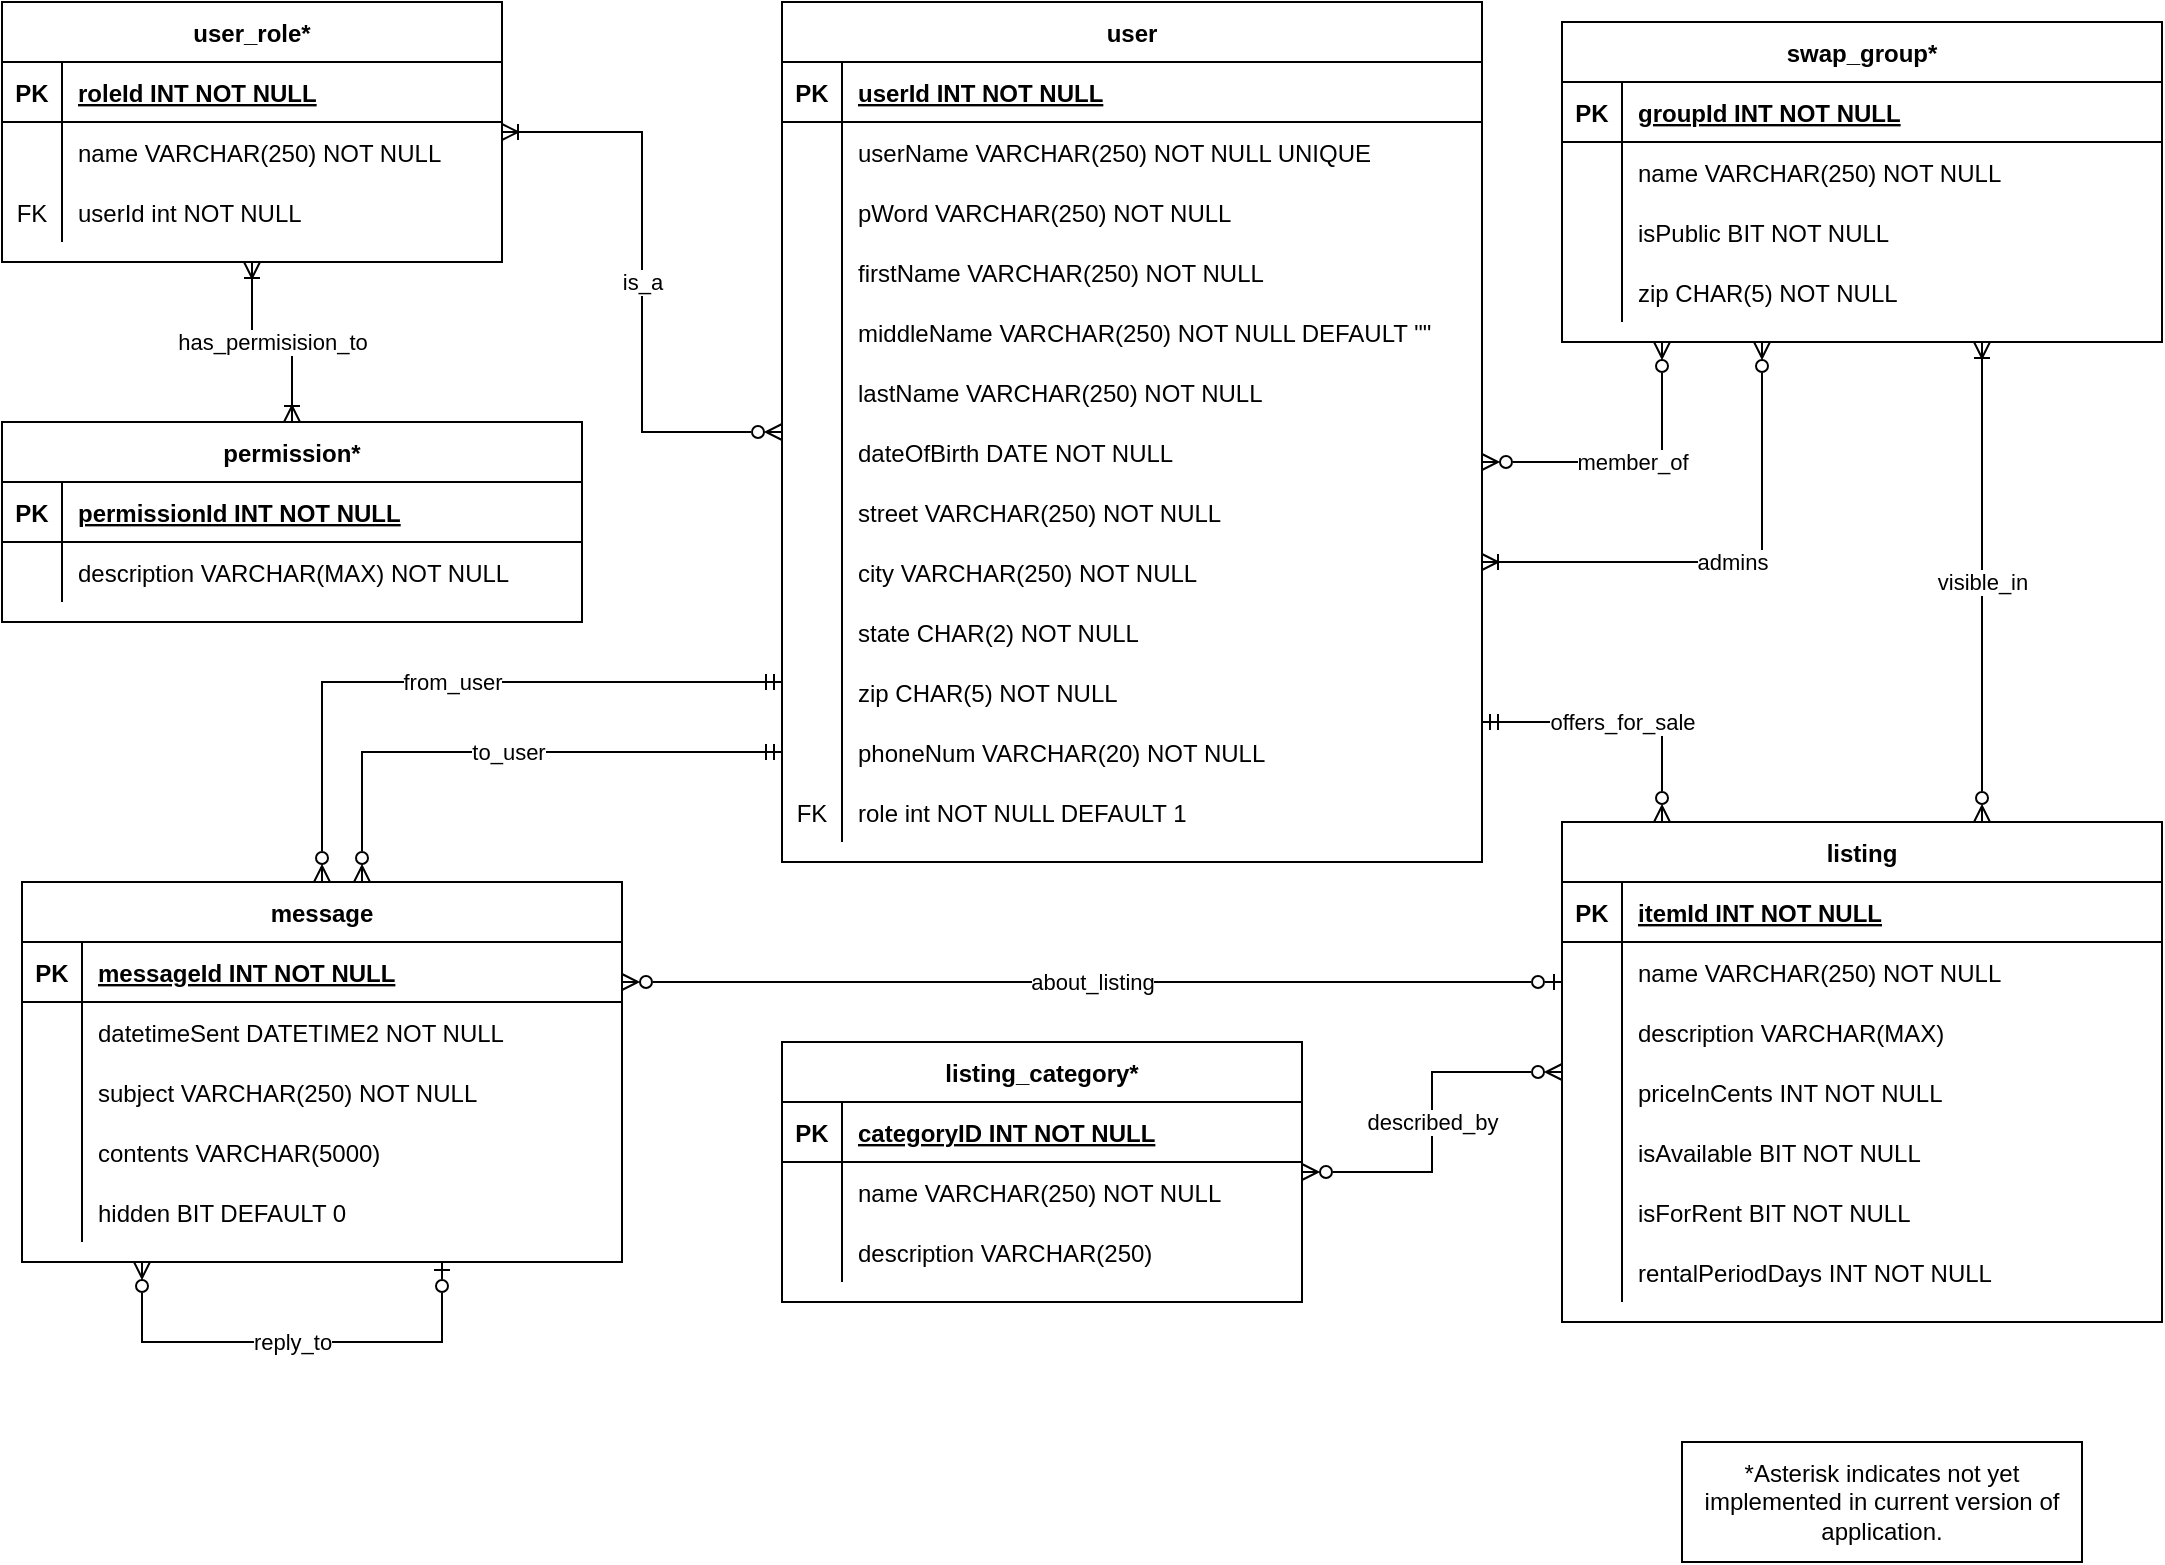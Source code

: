 <mxfile version="22.1.2" type="device" pages="2">
  <diagram id="R2lEEEUBdFMjLlhIrx00" name="Plan">
    <mxGraphModel dx="1035" dy="673" grid="1" gridSize="10" guides="1" tooltips="1" connect="1" arrows="1" fold="1" page="1" pageScale="1" pageWidth="1100" pageHeight="850" math="0" shadow="0" extFonts="Permanent Marker^https://fonts.googleapis.com/css?family=Permanent+Marker">
      <root>
        <mxCell id="0" />
        <mxCell id="1" parent="0" />
        <mxCell id="RS9Cf8d6zjWyZO8W-KYT-1" value="has_permisision_to" style="edgeStyle=orthogonalEdgeStyle;rounded=0;orthogonalLoop=1;jettySize=auto;html=1;endArrow=ERoneToMany;endFill=0;startArrow=ERoneToMany;startFill=0;" parent="1" source="C-vyLk0tnHw3VtMMgP7b-2" target="C-vyLk0tnHw3VtMMgP7b-13" edge="1">
          <mxGeometry relative="1" as="geometry" />
        </mxCell>
        <mxCell id="C-vyLk0tnHw3VtMMgP7b-2" value="user_role*" style="shape=table;startSize=30;container=1;collapsible=1;childLayout=tableLayout;fixedRows=1;rowLines=0;fontStyle=1;align=center;resizeLast=1;" parent="1" vertex="1">
          <mxGeometry x="10" y="60" width="250" height="130" as="geometry" />
        </mxCell>
        <mxCell id="C-vyLk0tnHw3VtMMgP7b-3" value="" style="shape=partialRectangle;collapsible=0;dropTarget=0;pointerEvents=0;fillColor=none;points=[[0,0.5],[1,0.5]];portConstraint=eastwest;top=0;left=0;right=0;bottom=1;" parent="C-vyLk0tnHw3VtMMgP7b-2" vertex="1">
          <mxGeometry y="30" width="250" height="30" as="geometry" />
        </mxCell>
        <mxCell id="C-vyLk0tnHw3VtMMgP7b-4" value="PK" style="shape=partialRectangle;overflow=hidden;connectable=0;fillColor=none;top=0;left=0;bottom=0;right=0;fontStyle=1;" parent="C-vyLk0tnHw3VtMMgP7b-3" vertex="1">
          <mxGeometry width="30" height="30" as="geometry">
            <mxRectangle width="30" height="30" as="alternateBounds" />
          </mxGeometry>
        </mxCell>
        <mxCell id="C-vyLk0tnHw3VtMMgP7b-5" value="roleId INT NOT NULL " style="shape=partialRectangle;overflow=hidden;connectable=0;fillColor=none;top=0;left=0;bottom=0;right=0;align=left;spacingLeft=6;fontStyle=5;" parent="C-vyLk0tnHw3VtMMgP7b-3" vertex="1">
          <mxGeometry x="30" width="220" height="30" as="geometry">
            <mxRectangle width="220" height="30" as="alternateBounds" />
          </mxGeometry>
        </mxCell>
        <mxCell id="C-vyLk0tnHw3VtMMgP7b-6" value="" style="shape=partialRectangle;collapsible=0;dropTarget=0;pointerEvents=0;fillColor=none;points=[[0,0.5],[1,0.5]];portConstraint=eastwest;top=0;left=0;right=0;bottom=0;" parent="C-vyLk0tnHw3VtMMgP7b-2" vertex="1">
          <mxGeometry y="60" width="250" height="30" as="geometry" />
        </mxCell>
        <mxCell id="C-vyLk0tnHw3VtMMgP7b-7" value="" style="shape=partialRectangle;overflow=hidden;connectable=0;fillColor=none;top=0;left=0;bottom=0;right=0;" parent="C-vyLk0tnHw3VtMMgP7b-6" vertex="1">
          <mxGeometry width="30" height="30" as="geometry">
            <mxRectangle width="30" height="30" as="alternateBounds" />
          </mxGeometry>
        </mxCell>
        <mxCell id="C-vyLk0tnHw3VtMMgP7b-8" value="name VARCHAR(250) NOT NULL" style="shape=partialRectangle;overflow=hidden;connectable=0;fillColor=none;top=0;left=0;bottom=0;right=0;align=left;spacingLeft=6;" parent="C-vyLk0tnHw3VtMMgP7b-6" vertex="1">
          <mxGeometry x="30" width="220" height="30" as="geometry">
            <mxRectangle width="220" height="30" as="alternateBounds" />
          </mxGeometry>
        </mxCell>
        <mxCell id="C-vyLk0tnHw3VtMMgP7b-9" value="" style="shape=partialRectangle;collapsible=0;dropTarget=0;pointerEvents=0;fillColor=none;points=[[0,0.5],[1,0.5]];portConstraint=eastwest;top=0;left=0;right=0;bottom=0;" parent="C-vyLk0tnHw3VtMMgP7b-2" vertex="1">
          <mxGeometry y="90" width="250" height="30" as="geometry" />
        </mxCell>
        <mxCell id="C-vyLk0tnHw3VtMMgP7b-10" value="FK" style="shape=partialRectangle;overflow=hidden;connectable=0;fillColor=none;top=0;left=0;bottom=0;right=0;" parent="C-vyLk0tnHw3VtMMgP7b-9" vertex="1">
          <mxGeometry width="30" height="30" as="geometry">
            <mxRectangle width="30" height="30" as="alternateBounds" />
          </mxGeometry>
        </mxCell>
        <mxCell id="C-vyLk0tnHw3VtMMgP7b-11" value="userId int NOT NULL" style="shape=partialRectangle;overflow=hidden;connectable=0;fillColor=none;top=0;left=0;bottom=0;right=0;align=left;spacingLeft=6;" parent="C-vyLk0tnHw3VtMMgP7b-9" vertex="1">
          <mxGeometry x="30" width="220" height="30" as="geometry">
            <mxRectangle width="220" height="30" as="alternateBounds" />
          </mxGeometry>
        </mxCell>
        <mxCell id="C-vyLk0tnHw3VtMMgP7b-13" value="permission*" style="shape=table;startSize=30;container=1;collapsible=1;childLayout=tableLayout;fixedRows=1;rowLines=0;fontStyle=1;align=center;resizeLast=1;" parent="1" vertex="1">
          <mxGeometry x="10" y="270" width="290" height="100" as="geometry" />
        </mxCell>
        <mxCell id="RS9Cf8d6zjWyZO8W-KYT-51" value="" style="shape=partialRectangle;collapsible=0;dropTarget=0;pointerEvents=0;fillColor=none;points=[[0,0.5],[1,0.5]];portConstraint=eastwest;top=0;left=0;right=0;bottom=1;" parent="C-vyLk0tnHw3VtMMgP7b-13" vertex="1">
          <mxGeometry y="30" width="290" height="30" as="geometry" />
        </mxCell>
        <mxCell id="RS9Cf8d6zjWyZO8W-KYT-52" value="PK" style="shape=partialRectangle;overflow=hidden;connectable=0;fillColor=none;top=0;left=0;bottom=0;right=0;fontStyle=1;" parent="RS9Cf8d6zjWyZO8W-KYT-51" vertex="1">
          <mxGeometry width="30" height="30" as="geometry">
            <mxRectangle width="30" height="30" as="alternateBounds" />
          </mxGeometry>
        </mxCell>
        <mxCell id="RS9Cf8d6zjWyZO8W-KYT-53" value="permissionId INT NOT NULL " style="shape=partialRectangle;overflow=hidden;connectable=0;fillColor=none;top=0;left=0;bottom=0;right=0;align=left;spacingLeft=6;fontStyle=5;" parent="RS9Cf8d6zjWyZO8W-KYT-51" vertex="1">
          <mxGeometry x="30" width="260" height="30" as="geometry">
            <mxRectangle width="260" height="30" as="alternateBounds" />
          </mxGeometry>
        </mxCell>
        <mxCell id="C-vyLk0tnHw3VtMMgP7b-17" value="" style="shape=partialRectangle;collapsible=0;dropTarget=0;pointerEvents=0;fillColor=none;points=[[0,0.5],[1,0.5]];portConstraint=eastwest;top=0;left=0;right=0;bottom=0;" parent="C-vyLk0tnHw3VtMMgP7b-13" vertex="1">
          <mxGeometry y="60" width="290" height="30" as="geometry" />
        </mxCell>
        <mxCell id="C-vyLk0tnHw3VtMMgP7b-18" value="" style="shape=partialRectangle;overflow=hidden;connectable=0;fillColor=none;top=0;left=0;bottom=0;right=0;" parent="C-vyLk0tnHw3VtMMgP7b-17" vertex="1">
          <mxGeometry width="30" height="30" as="geometry">
            <mxRectangle width="30" height="30" as="alternateBounds" />
          </mxGeometry>
        </mxCell>
        <mxCell id="C-vyLk0tnHw3VtMMgP7b-19" value="description VARCHAR(MAX) NOT NULL" style="shape=partialRectangle;overflow=hidden;connectable=0;fillColor=none;top=0;left=0;bottom=0;right=0;align=left;spacingLeft=6;" parent="C-vyLk0tnHw3VtMMgP7b-17" vertex="1">
          <mxGeometry x="30" width="260" height="30" as="geometry">
            <mxRectangle width="260" height="30" as="alternateBounds" />
          </mxGeometry>
        </mxCell>
        <mxCell id="RS9Cf8d6zjWyZO8W-KYT-2" value="member_of" style="edgeStyle=orthogonalEdgeStyle;rounded=0;orthogonalLoop=1;jettySize=auto;html=1;startArrow=ERzeroToMany;startFill=0;endArrow=ERzeroToMany;endFill=0;" parent="1" source="C-vyLk0tnHw3VtMMgP7b-23" target="dF16dG8I-RCd2s6G1kTH-8" edge="1">
          <mxGeometry relative="1" as="geometry">
            <Array as="points">
              <mxPoint x="840" y="290" />
            </Array>
            <mxPoint as="offset" />
          </mxGeometry>
        </mxCell>
        <mxCell id="RS9Cf8d6zjWyZO8W-KYT-3" value="admins" style="edgeStyle=orthogonalEdgeStyle;rounded=0;orthogonalLoop=1;jettySize=auto;html=1;startArrow=ERoneToMany;startFill=0;endArrow=ERzeroToMany;endFill=0;" parent="1" source="C-vyLk0tnHw3VtMMgP7b-23" target="dF16dG8I-RCd2s6G1kTH-8" edge="1">
          <mxGeometry relative="1" as="geometry">
            <Array as="points">
              <mxPoint x="890" y="340" />
            </Array>
          </mxGeometry>
        </mxCell>
        <mxCell id="C-vyLk0tnHw3VtMMgP7b-23" value="user" style="shape=table;startSize=30;container=1;collapsible=1;childLayout=tableLayout;fixedRows=1;rowLines=0;fontStyle=1;align=center;resizeLast=1;" parent="1" vertex="1">
          <mxGeometry x="400" y="60" width="350" height="430" as="geometry">
            <mxRectangle x="120" y="120" width="100" height="30" as="alternateBounds" />
          </mxGeometry>
        </mxCell>
        <mxCell id="C-vyLk0tnHw3VtMMgP7b-24" value="" style="shape=partialRectangle;collapsible=0;dropTarget=0;pointerEvents=0;fillColor=none;points=[[0,0.5],[1,0.5]];portConstraint=eastwest;top=0;left=0;right=0;bottom=1;" parent="C-vyLk0tnHw3VtMMgP7b-23" vertex="1">
          <mxGeometry y="30" width="350" height="30" as="geometry" />
        </mxCell>
        <mxCell id="C-vyLk0tnHw3VtMMgP7b-25" value="PK" style="shape=partialRectangle;overflow=hidden;connectable=0;fillColor=none;top=0;left=0;bottom=0;right=0;fontStyle=1;" parent="C-vyLk0tnHw3VtMMgP7b-24" vertex="1">
          <mxGeometry width="30" height="30" as="geometry">
            <mxRectangle width="30" height="30" as="alternateBounds" />
          </mxGeometry>
        </mxCell>
        <mxCell id="C-vyLk0tnHw3VtMMgP7b-26" value="userId INT NOT NULL " style="shape=partialRectangle;overflow=hidden;connectable=0;fillColor=none;top=0;left=0;bottom=0;right=0;align=left;spacingLeft=6;fontStyle=5;" parent="C-vyLk0tnHw3VtMMgP7b-24" vertex="1">
          <mxGeometry x="30" width="320" height="30" as="geometry">
            <mxRectangle width="320" height="30" as="alternateBounds" />
          </mxGeometry>
        </mxCell>
        <mxCell id="C-vyLk0tnHw3VtMMgP7b-27" value="" style="shape=partialRectangle;collapsible=0;dropTarget=0;pointerEvents=0;fillColor=none;points=[[0,0.5],[1,0.5]];portConstraint=eastwest;top=0;left=0;right=0;bottom=0;" parent="C-vyLk0tnHw3VtMMgP7b-23" vertex="1">
          <mxGeometry y="60" width="350" height="30" as="geometry" />
        </mxCell>
        <mxCell id="C-vyLk0tnHw3VtMMgP7b-28" value="" style="shape=partialRectangle;overflow=hidden;connectable=0;fillColor=none;top=0;left=0;bottom=0;right=0;" parent="C-vyLk0tnHw3VtMMgP7b-27" vertex="1">
          <mxGeometry width="30" height="30" as="geometry">
            <mxRectangle width="30" height="30" as="alternateBounds" />
          </mxGeometry>
        </mxCell>
        <mxCell id="C-vyLk0tnHw3VtMMgP7b-29" value="userName VARCHAR(250) NOT NULL UNIQUE" style="shape=partialRectangle;overflow=hidden;connectable=0;fillColor=none;top=0;left=0;bottom=0;right=0;align=left;spacingLeft=6;" parent="C-vyLk0tnHw3VtMMgP7b-27" vertex="1">
          <mxGeometry x="30" width="320" height="30" as="geometry">
            <mxRectangle width="320" height="30" as="alternateBounds" />
          </mxGeometry>
        </mxCell>
        <mxCell id="RS9Cf8d6zjWyZO8W-KYT-9" value="" style="shape=partialRectangle;collapsible=0;dropTarget=0;pointerEvents=0;fillColor=none;points=[[0,0.5],[1,0.5]];portConstraint=eastwest;top=0;left=0;right=0;bottom=0;" parent="C-vyLk0tnHw3VtMMgP7b-23" vertex="1">
          <mxGeometry y="90" width="350" height="30" as="geometry" />
        </mxCell>
        <mxCell id="RS9Cf8d6zjWyZO8W-KYT-10" value="" style="shape=partialRectangle;overflow=hidden;connectable=0;fillColor=none;top=0;left=0;bottom=0;right=0;" parent="RS9Cf8d6zjWyZO8W-KYT-9" vertex="1">
          <mxGeometry width="30" height="30" as="geometry">
            <mxRectangle width="30" height="30" as="alternateBounds" />
          </mxGeometry>
        </mxCell>
        <mxCell id="RS9Cf8d6zjWyZO8W-KYT-11" value="pWord VARCHAR(250) NOT NULL" style="shape=partialRectangle;overflow=hidden;connectable=0;fillColor=none;top=0;left=0;bottom=0;right=0;align=left;spacingLeft=6;" parent="RS9Cf8d6zjWyZO8W-KYT-9" vertex="1">
          <mxGeometry x="30" width="320" height="30" as="geometry">
            <mxRectangle width="320" height="30" as="alternateBounds" />
          </mxGeometry>
        </mxCell>
        <mxCell id="RS9Cf8d6zjWyZO8W-KYT-12" value="" style="shape=partialRectangle;collapsible=0;dropTarget=0;pointerEvents=0;fillColor=none;points=[[0,0.5],[1,0.5]];portConstraint=eastwest;top=0;left=0;right=0;bottom=0;" parent="C-vyLk0tnHw3VtMMgP7b-23" vertex="1">
          <mxGeometry y="120" width="350" height="30" as="geometry" />
        </mxCell>
        <mxCell id="RS9Cf8d6zjWyZO8W-KYT-13" value="" style="shape=partialRectangle;overflow=hidden;connectable=0;fillColor=none;top=0;left=0;bottom=0;right=0;" parent="RS9Cf8d6zjWyZO8W-KYT-12" vertex="1">
          <mxGeometry width="30" height="30" as="geometry">
            <mxRectangle width="30" height="30" as="alternateBounds" />
          </mxGeometry>
        </mxCell>
        <mxCell id="RS9Cf8d6zjWyZO8W-KYT-14" value="firstName VARCHAR(250) NOT NULL" style="shape=partialRectangle;overflow=hidden;connectable=0;fillColor=none;top=0;left=0;bottom=0;right=0;align=left;spacingLeft=6;" parent="RS9Cf8d6zjWyZO8W-KYT-12" vertex="1">
          <mxGeometry x="30" width="320" height="30" as="geometry">
            <mxRectangle width="320" height="30" as="alternateBounds" />
          </mxGeometry>
        </mxCell>
        <mxCell id="RS9Cf8d6zjWyZO8W-KYT-15" value="" style="shape=partialRectangle;collapsible=0;dropTarget=0;pointerEvents=0;fillColor=none;points=[[0,0.5],[1,0.5]];portConstraint=eastwest;top=0;left=0;right=0;bottom=0;" parent="C-vyLk0tnHw3VtMMgP7b-23" vertex="1">
          <mxGeometry y="150" width="350" height="30" as="geometry" />
        </mxCell>
        <mxCell id="RS9Cf8d6zjWyZO8W-KYT-16" value="" style="shape=partialRectangle;overflow=hidden;connectable=0;fillColor=none;top=0;left=0;bottom=0;right=0;" parent="RS9Cf8d6zjWyZO8W-KYT-15" vertex="1">
          <mxGeometry width="30" height="30" as="geometry">
            <mxRectangle width="30" height="30" as="alternateBounds" />
          </mxGeometry>
        </mxCell>
        <mxCell id="RS9Cf8d6zjWyZO8W-KYT-17" value="middleName VARCHAR(250) NOT NULL DEFAULT &quot;&quot;" style="shape=partialRectangle;overflow=hidden;connectable=0;fillColor=none;top=0;left=0;bottom=0;right=0;align=left;spacingLeft=6;" parent="RS9Cf8d6zjWyZO8W-KYT-15" vertex="1">
          <mxGeometry x="30" width="320" height="30" as="geometry">
            <mxRectangle width="320" height="30" as="alternateBounds" />
          </mxGeometry>
        </mxCell>
        <mxCell id="RS9Cf8d6zjWyZO8W-KYT-18" value="" style="shape=partialRectangle;collapsible=0;dropTarget=0;pointerEvents=0;fillColor=none;points=[[0,0.5],[1,0.5]];portConstraint=eastwest;top=0;left=0;right=0;bottom=0;" parent="C-vyLk0tnHw3VtMMgP7b-23" vertex="1">
          <mxGeometry y="180" width="350" height="30" as="geometry" />
        </mxCell>
        <mxCell id="RS9Cf8d6zjWyZO8W-KYT-19" value="" style="shape=partialRectangle;overflow=hidden;connectable=0;fillColor=none;top=0;left=0;bottom=0;right=0;" parent="RS9Cf8d6zjWyZO8W-KYT-18" vertex="1">
          <mxGeometry width="30" height="30" as="geometry">
            <mxRectangle width="30" height="30" as="alternateBounds" />
          </mxGeometry>
        </mxCell>
        <mxCell id="RS9Cf8d6zjWyZO8W-KYT-20" value="lastName VARCHAR(250) NOT NULL" style="shape=partialRectangle;overflow=hidden;connectable=0;fillColor=none;top=0;left=0;bottom=0;right=0;align=left;spacingLeft=6;" parent="RS9Cf8d6zjWyZO8W-KYT-18" vertex="1">
          <mxGeometry x="30" width="320" height="30" as="geometry">
            <mxRectangle width="320" height="30" as="alternateBounds" />
          </mxGeometry>
        </mxCell>
        <mxCell id="RS9Cf8d6zjWyZO8W-KYT-21" value="" style="shape=partialRectangle;collapsible=0;dropTarget=0;pointerEvents=0;fillColor=none;points=[[0,0.5],[1,0.5]];portConstraint=eastwest;top=0;left=0;right=0;bottom=0;" parent="C-vyLk0tnHw3VtMMgP7b-23" vertex="1">
          <mxGeometry y="210" width="350" height="30" as="geometry" />
        </mxCell>
        <mxCell id="RS9Cf8d6zjWyZO8W-KYT-22" value="" style="shape=partialRectangle;overflow=hidden;connectable=0;fillColor=none;top=0;left=0;bottom=0;right=0;" parent="RS9Cf8d6zjWyZO8W-KYT-21" vertex="1">
          <mxGeometry width="30" height="30" as="geometry">
            <mxRectangle width="30" height="30" as="alternateBounds" />
          </mxGeometry>
        </mxCell>
        <mxCell id="RS9Cf8d6zjWyZO8W-KYT-23" value="dateOfBirth DATE NOT NULL" style="shape=partialRectangle;overflow=hidden;connectable=0;fillColor=none;top=0;left=0;bottom=0;right=0;align=left;spacingLeft=6;" parent="RS9Cf8d6zjWyZO8W-KYT-21" vertex="1">
          <mxGeometry x="30" width="320" height="30" as="geometry">
            <mxRectangle width="320" height="30" as="alternateBounds" />
          </mxGeometry>
        </mxCell>
        <mxCell id="RS9Cf8d6zjWyZO8W-KYT-27" value="" style="shape=partialRectangle;collapsible=0;dropTarget=0;pointerEvents=0;fillColor=none;points=[[0,0.5],[1,0.5]];portConstraint=eastwest;top=0;left=0;right=0;bottom=0;" parent="C-vyLk0tnHw3VtMMgP7b-23" vertex="1">
          <mxGeometry y="240" width="350" height="30" as="geometry" />
        </mxCell>
        <mxCell id="RS9Cf8d6zjWyZO8W-KYT-28" value="" style="shape=partialRectangle;overflow=hidden;connectable=0;fillColor=none;top=0;left=0;bottom=0;right=0;" parent="RS9Cf8d6zjWyZO8W-KYT-27" vertex="1">
          <mxGeometry width="30" height="30" as="geometry">
            <mxRectangle width="30" height="30" as="alternateBounds" />
          </mxGeometry>
        </mxCell>
        <mxCell id="RS9Cf8d6zjWyZO8W-KYT-29" value="street VARCHAR(250) NOT NULL" style="shape=partialRectangle;overflow=hidden;connectable=0;fillColor=none;top=0;left=0;bottom=0;right=0;align=left;spacingLeft=6;" parent="RS9Cf8d6zjWyZO8W-KYT-27" vertex="1">
          <mxGeometry x="30" width="320" height="30" as="geometry">
            <mxRectangle width="320" height="30" as="alternateBounds" />
          </mxGeometry>
        </mxCell>
        <mxCell id="RS9Cf8d6zjWyZO8W-KYT-42" value="" style="shape=partialRectangle;collapsible=0;dropTarget=0;pointerEvents=0;fillColor=none;points=[[0,0.5],[1,0.5]];portConstraint=eastwest;top=0;left=0;right=0;bottom=0;" parent="C-vyLk0tnHw3VtMMgP7b-23" vertex="1">
          <mxGeometry y="270" width="350" height="30" as="geometry" />
        </mxCell>
        <mxCell id="RS9Cf8d6zjWyZO8W-KYT-43" value="" style="shape=partialRectangle;overflow=hidden;connectable=0;fillColor=none;top=0;left=0;bottom=0;right=0;" parent="RS9Cf8d6zjWyZO8W-KYT-42" vertex="1">
          <mxGeometry width="30" height="30" as="geometry">
            <mxRectangle width="30" height="30" as="alternateBounds" />
          </mxGeometry>
        </mxCell>
        <mxCell id="RS9Cf8d6zjWyZO8W-KYT-44" value="city VARCHAR(250) NOT NULL" style="shape=partialRectangle;overflow=hidden;connectable=0;fillColor=none;top=0;left=0;bottom=0;right=0;align=left;spacingLeft=6;" parent="RS9Cf8d6zjWyZO8W-KYT-42" vertex="1">
          <mxGeometry x="30" width="320" height="30" as="geometry">
            <mxRectangle width="320" height="30" as="alternateBounds" />
          </mxGeometry>
        </mxCell>
        <mxCell id="RS9Cf8d6zjWyZO8W-KYT-39" value="" style="shape=partialRectangle;collapsible=0;dropTarget=0;pointerEvents=0;fillColor=none;points=[[0,0.5],[1,0.5]];portConstraint=eastwest;top=0;left=0;right=0;bottom=0;" parent="C-vyLk0tnHw3VtMMgP7b-23" vertex="1">
          <mxGeometry y="300" width="350" height="30" as="geometry" />
        </mxCell>
        <mxCell id="RS9Cf8d6zjWyZO8W-KYT-40" value="" style="shape=partialRectangle;overflow=hidden;connectable=0;fillColor=none;top=0;left=0;bottom=0;right=0;" parent="RS9Cf8d6zjWyZO8W-KYT-39" vertex="1">
          <mxGeometry width="30" height="30" as="geometry">
            <mxRectangle width="30" height="30" as="alternateBounds" />
          </mxGeometry>
        </mxCell>
        <mxCell id="RS9Cf8d6zjWyZO8W-KYT-41" value="state CHAR(2) NOT NULL" style="shape=partialRectangle;overflow=hidden;connectable=0;fillColor=none;top=0;left=0;bottom=0;right=0;align=left;spacingLeft=6;" parent="RS9Cf8d6zjWyZO8W-KYT-39" vertex="1">
          <mxGeometry x="30" width="320" height="30" as="geometry">
            <mxRectangle width="320" height="30" as="alternateBounds" />
          </mxGeometry>
        </mxCell>
        <mxCell id="RS9Cf8d6zjWyZO8W-KYT-36" value="" style="shape=partialRectangle;collapsible=0;dropTarget=0;pointerEvents=0;fillColor=none;points=[[0,0.5],[1,0.5]];portConstraint=eastwest;top=0;left=0;right=0;bottom=0;" parent="C-vyLk0tnHw3VtMMgP7b-23" vertex="1">
          <mxGeometry y="330" width="350" height="30" as="geometry" />
        </mxCell>
        <mxCell id="RS9Cf8d6zjWyZO8W-KYT-37" value="" style="shape=partialRectangle;overflow=hidden;connectable=0;fillColor=none;top=0;left=0;bottom=0;right=0;" parent="RS9Cf8d6zjWyZO8W-KYT-36" vertex="1">
          <mxGeometry width="30" height="30" as="geometry">
            <mxRectangle width="30" height="30" as="alternateBounds" />
          </mxGeometry>
        </mxCell>
        <mxCell id="RS9Cf8d6zjWyZO8W-KYT-38" value="zip CHAR(5) NOT NULL" style="shape=partialRectangle;overflow=hidden;connectable=0;fillColor=none;top=0;left=0;bottom=0;right=0;align=left;spacingLeft=6;" parent="RS9Cf8d6zjWyZO8W-KYT-36" vertex="1">
          <mxGeometry x="30" width="320" height="30" as="geometry">
            <mxRectangle width="320" height="30" as="alternateBounds" />
          </mxGeometry>
        </mxCell>
        <mxCell id="RS9Cf8d6zjWyZO8W-KYT-33" value="" style="shape=partialRectangle;collapsible=0;dropTarget=0;pointerEvents=0;fillColor=none;points=[[0,0.5],[1,0.5]];portConstraint=eastwest;top=0;left=0;right=0;bottom=0;" parent="C-vyLk0tnHw3VtMMgP7b-23" vertex="1">
          <mxGeometry y="360" width="350" height="30" as="geometry" />
        </mxCell>
        <mxCell id="RS9Cf8d6zjWyZO8W-KYT-34" value="" style="shape=partialRectangle;overflow=hidden;connectable=0;fillColor=none;top=0;left=0;bottom=0;right=0;" parent="RS9Cf8d6zjWyZO8W-KYT-33" vertex="1">
          <mxGeometry width="30" height="30" as="geometry">
            <mxRectangle width="30" height="30" as="alternateBounds" />
          </mxGeometry>
        </mxCell>
        <mxCell id="RS9Cf8d6zjWyZO8W-KYT-35" value="phoneNum VARCHAR(20) NOT NULL" style="shape=partialRectangle;overflow=hidden;connectable=0;fillColor=none;top=0;left=0;bottom=0;right=0;align=left;spacingLeft=6;" parent="RS9Cf8d6zjWyZO8W-KYT-33" vertex="1">
          <mxGeometry x="30" width="320" height="30" as="geometry">
            <mxRectangle width="320" height="30" as="alternateBounds" />
          </mxGeometry>
        </mxCell>
        <mxCell id="RS9Cf8d6zjWyZO8W-KYT-45" value="" style="shape=partialRectangle;collapsible=0;dropTarget=0;pointerEvents=0;fillColor=none;points=[[0,0.5],[1,0.5]];portConstraint=eastwest;top=0;left=0;right=0;bottom=0;" parent="C-vyLk0tnHw3VtMMgP7b-23" vertex="1">
          <mxGeometry y="390" width="350" height="30" as="geometry" />
        </mxCell>
        <mxCell id="RS9Cf8d6zjWyZO8W-KYT-46" value="FK" style="shape=partialRectangle;overflow=hidden;connectable=0;fillColor=none;top=0;left=0;bottom=0;right=0;" parent="RS9Cf8d6zjWyZO8W-KYT-45" vertex="1">
          <mxGeometry width="30" height="30" as="geometry">
            <mxRectangle width="30" height="30" as="alternateBounds" />
          </mxGeometry>
        </mxCell>
        <mxCell id="RS9Cf8d6zjWyZO8W-KYT-47" value="role int NOT NULL DEFAULT 1" style="shape=partialRectangle;overflow=hidden;connectable=0;fillColor=none;top=0;left=0;bottom=0;right=0;align=left;spacingLeft=6;" parent="RS9Cf8d6zjWyZO8W-KYT-45" vertex="1">
          <mxGeometry x="30" width="320" height="30" as="geometry">
            <mxRectangle width="320" height="30" as="alternateBounds" />
          </mxGeometry>
        </mxCell>
        <mxCell id="c0xcNke__YeOvJkav8B9-18" value="described_by" style="edgeStyle=orthogonalEdgeStyle;rounded=0;orthogonalLoop=1;jettySize=auto;html=1;endArrow=ERzeroToMany;endFill=0;startArrow=ERzeroToMany;startFill=0;" parent="1" source="dF16dG8I-RCd2s6G1kTH-1" target="c0xcNke__YeOvJkav8B9-11" edge="1">
          <mxGeometry relative="1" as="geometry" />
        </mxCell>
        <mxCell id="dF16dG8I-RCd2s6G1kTH-1" value="listing" style="shape=table;startSize=30;container=1;collapsible=1;childLayout=tableLayout;fixedRows=1;rowLines=0;fontStyle=1;align=center;resizeLast=1;" parent="1" vertex="1">
          <mxGeometry x="790" y="470" width="300" height="250" as="geometry">
            <mxRectangle x="120" y="120" width="100" height="30" as="alternateBounds" />
          </mxGeometry>
        </mxCell>
        <mxCell id="dF16dG8I-RCd2s6G1kTH-2" value="" style="shape=partialRectangle;collapsible=0;dropTarget=0;pointerEvents=0;fillColor=none;points=[[0,0.5],[1,0.5]];portConstraint=eastwest;top=0;left=0;right=0;bottom=1;" parent="dF16dG8I-RCd2s6G1kTH-1" vertex="1">
          <mxGeometry y="30" width="300" height="30" as="geometry" />
        </mxCell>
        <mxCell id="dF16dG8I-RCd2s6G1kTH-3" value="PK" style="shape=partialRectangle;overflow=hidden;connectable=0;fillColor=none;top=0;left=0;bottom=0;right=0;fontStyle=1;" parent="dF16dG8I-RCd2s6G1kTH-2" vertex="1">
          <mxGeometry width="30" height="30" as="geometry">
            <mxRectangle width="30" height="30" as="alternateBounds" />
          </mxGeometry>
        </mxCell>
        <mxCell id="dF16dG8I-RCd2s6G1kTH-4" value="itemId INT NOT NULL " style="shape=partialRectangle;overflow=hidden;connectable=0;fillColor=none;top=0;left=0;bottom=0;right=0;align=left;spacingLeft=6;fontStyle=5;" parent="dF16dG8I-RCd2s6G1kTH-2" vertex="1">
          <mxGeometry x="30" width="270" height="30" as="geometry">
            <mxRectangle width="270" height="30" as="alternateBounds" />
          </mxGeometry>
        </mxCell>
        <mxCell id="dF16dG8I-RCd2s6G1kTH-5" value="" style="shape=partialRectangle;collapsible=0;dropTarget=0;pointerEvents=0;fillColor=none;points=[[0,0.5],[1,0.5]];portConstraint=eastwest;top=0;left=0;right=0;bottom=0;" parent="dF16dG8I-RCd2s6G1kTH-1" vertex="1">
          <mxGeometry y="60" width="300" height="30" as="geometry" />
        </mxCell>
        <mxCell id="dF16dG8I-RCd2s6G1kTH-6" value="" style="shape=partialRectangle;overflow=hidden;connectable=0;fillColor=none;top=0;left=0;bottom=0;right=0;" parent="dF16dG8I-RCd2s6G1kTH-5" vertex="1">
          <mxGeometry width="30" height="30" as="geometry">
            <mxRectangle width="30" height="30" as="alternateBounds" />
          </mxGeometry>
        </mxCell>
        <mxCell id="dF16dG8I-RCd2s6G1kTH-7" value="name VARCHAR(250) NOT NULL" style="shape=partialRectangle;overflow=hidden;connectable=0;fillColor=none;top=0;left=0;bottom=0;right=0;align=left;spacingLeft=6;" parent="dF16dG8I-RCd2s6G1kTH-5" vertex="1">
          <mxGeometry x="30" width="270" height="30" as="geometry">
            <mxRectangle width="270" height="30" as="alternateBounds" />
          </mxGeometry>
        </mxCell>
        <mxCell id="RS9Cf8d6zjWyZO8W-KYT-80" value="" style="shape=partialRectangle;collapsible=0;dropTarget=0;pointerEvents=0;fillColor=none;points=[[0,0.5],[1,0.5]];portConstraint=eastwest;top=0;left=0;right=0;bottom=0;" parent="dF16dG8I-RCd2s6G1kTH-1" vertex="1">
          <mxGeometry y="90" width="300" height="30" as="geometry" />
        </mxCell>
        <mxCell id="RS9Cf8d6zjWyZO8W-KYT-81" value="" style="shape=partialRectangle;overflow=hidden;connectable=0;fillColor=none;top=0;left=0;bottom=0;right=0;" parent="RS9Cf8d6zjWyZO8W-KYT-80" vertex="1">
          <mxGeometry width="30" height="30" as="geometry">
            <mxRectangle width="30" height="30" as="alternateBounds" />
          </mxGeometry>
        </mxCell>
        <mxCell id="RS9Cf8d6zjWyZO8W-KYT-82" value="description VARCHAR(MAX)" style="shape=partialRectangle;overflow=hidden;connectable=0;fillColor=none;top=0;left=0;bottom=0;right=0;align=left;spacingLeft=6;" parent="RS9Cf8d6zjWyZO8W-KYT-80" vertex="1">
          <mxGeometry x="30" width="270" height="30" as="geometry">
            <mxRectangle width="270" height="30" as="alternateBounds" />
          </mxGeometry>
        </mxCell>
        <mxCell id="RS9Cf8d6zjWyZO8W-KYT-83" value="" style="shape=partialRectangle;collapsible=0;dropTarget=0;pointerEvents=0;fillColor=none;points=[[0,0.5],[1,0.5]];portConstraint=eastwest;top=0;left=0;right=0;bottom=0;" parent="dF16dG8I-RCd2s6G1kTH-1" vertex="1">
          <mxGeometry y="120" width="300" height="30" as="geometry" />
        </mxCell>
        <mxCell id="RS9Cf8d6zjWyZO8W-KYT-84" value="" style="shape=partialRectangle;overflow=hidden;connectable=0;fillColor=none;top=0;left=0;bottom=0;right=0;" parent="RS9Cf8d6zjWyZO8W-KYT-83" vertex="1">
          <mxGeometry width="30" height="30" as="geometry">
            <mxRectangle width="30" height="30" as="alternateBounds" />
          </mxGeometry>
        </mxCell>
        <mxCell id="RS9Cf8d6zjWyZO8W-KYT-85" value="priceInCents INT NOT NULL" style="shape=partialRectangle;overflow=hidden;connectable=0;fillColor=none;top=0;left=0;bottom=0;right=0;align=left;spacingLeft=6;" parent="RS9Cf8d6zjWyZO8W-KYT-83" vertex="1">
          <mxGeometry x="30" width="270" height="30" as="geometry">
            <mxRectangle width="270" height="30" as="alternateBounds" />
          </mxGeometry>
        </mxCell>
        <mxCell id="RS9Cf8d6zjWyZO8W-KYT-86" value="" style="shape=partialRectangle;collapsible=0;dropTarget=0;pointerEvents=0;fillColor=none;points=[[0,0.5],[1,0.5]];portConstraint=eastwest;top=0;left=0;right=0;bottom=0;" parent="dF16dG8I-RCd2s6G1kTH-1" vertex="1">
          <mxGeometry y="150" width="300" height="30" as="geometry" />
        </mxCell>
        <mxCell id="RS9Cf8d6zjWyZO8W-KYT-87" value="" style="shape=partialRectangle;overflow=hidden;connectable=0;fillColor=none;top=0;left=0;bottom=0;right=0;" parent="RS9Cf8d6zjWyZO8W-KYT-86" vertex="1">
          <mxGeometry width="30" height="30" as="geometry">
            <mxRectangle width="30" height="30" as="alternateBounds" />
          </mxGeometry>
        </mxCell>
        <mxCell id="RS9Cf8d6zjWyZO8W-KYT-88" value="isAvailable BIT NOT NULL" style="shape=partialRectangle;overflow=hidden;connectable=0;fillColor=none;top=0;left=0;bottom=0;right=0;align=left;spacingLeft=6;" parent="RS9Cf8d6zjWyZO8W-KYT-86" vertex="1">
          <mxGeometry x="30" width="270" height="30" as="geometry">
            <mxRectangle width="270" height="30" as="alternateBounds" />
          </mxGeometry>
        </mxCell>
        <mxCell id="RS9Cf8d6zjWyZO8W-KYT-89" value="" style="shape=partialRectangle;collapsible=0;dropTarget=0;pointerEvents=0;fillColor=none;points=[[0,0.5],[1,0.5]];portConstraint=eastwest;top=0;left=0;right=0;bottom=0;" parent="dF16dG8I-RCd2s6G1kTH-1" vertex="1">
          <mxGeometry y="180" width="300" height="30" as="geometry" />
        </mxCell>
        <mxCell id="RS9Cf8d6zjWyZO8W-KYT-90" value="" style="shape=partialRectangle;overflow=hidden;connectable=0;fillColor=none;top=0;left=0;bottom=0;right=0;" parent="RS9Cf8d6zjWyZO8W-KYT-89" vertex="1">
          <mxGeometry width="30" height="30" as="geometry">
            <mxRectangle width="30" height="30" as="alternateBounds" />
          </mxGeometry>
        </mxCell>
        <mxCell id="RS9Cf8d6zjWyZO8W-KYT-91" value="isForRent BIT NOT NULL" style="shape=partialRectangle;overflow=hidden;connectable=0;fillColor=none;top=0;left=0;bottom=0;right=0;align=left;spacingLeft=6;" parent="RS9Cf8d6zjWyZO8W-KYT-89" vertex="1">
          <mxGeometry x="30" width="270" height="30" as="geometry">
            <mxRectangle width="270" height="30" as="alternateBounds" />
          </mxGeometry>
        </mxCell>
        <mxCell id="RS9Cf8d6zjWyZO8W-KYT-92" value="" style="shape=partialRectangle;collapsible=0;dropTarget=0;pointerEvents=0;fillColor=none;points=[[0,0.5],[1,0.5]];portConstraint=eastwest;top=0;left=0;right=0;bottom=0;" parent="dF16dG8I-RCd2s6G1kTH-1" vertex="1">
          <mxGeometry y="210" width="300" height="30" as="geometry" />
        </mxCell>
        <mxCell id="RS9Cf8d6zjWyZO8W-KYT-93" value="" style="shape=partialRectangle;overflow=hidden;connectable=0;fillColor=none;top=0;left=0;bottom=0;right=0;" parent="RS9Cf8d6zjWyZO8W-KYT-92" vertex="1">
          <mxGeometry width="30" height="30" as="geometry">
            <mxRectangle width="30" height="30" as="alternateBounds" />
          </mxGeometry>
        </mxCell>
        <mxCell id="RS9Cf8d6zjWyZO8W-KYT-94" value="rentalPeriodDays INT NOT NULL" style="shape=partialRectangle;overflow=hidden;connectable=0;fillColor=none;top=0;left=0;bottom=0;right=0;align=left;spacingLeft=6;" parent="RS9Cf8d6zjWyZO8W-KYT-92" vertex="1">
          <mxGeometry x="30" width="270" height="30" as="geometry">
            <mxRectangle width="270" height="30" as="alternateBounds" />
          </mxGeometry>
        </mxCell>
        <mxCell id="dF16dG8I-RCd2s6G1kTH-8" value="swap_group*" style="shape=table;startSize=30;container=1;collapsible=1;childLayout=tableLayout;fixedRows=1;rowLines=0;fontStyle=1;align=center;resizeLast=1;" parent="1" vertex="1">
          <mxGeometry x="790" y="70" width="300" height="160" as="geometry" />
        </mxCell>
        <mxCell id="dF16dG8I-RCd2s6G1kTH-9" value="" style="shape=partialRectangle;collapsible=0;dropTarget=0;pointerEvents=0;fillColor=none;points=[[0,0.5],[1,0.5]];portConstraint=eastwest;top=0;left=0;right=0;bottom=1;" parent="dF16dG8I-RCd2s6G1kTH-8" vertex="1">
          <mxGeometry y="30" width="300" height="30" as="geometry" />
        </mxCell>
        <mxCell id="dF16dG8I-RCd2s6G1kTH-10" value="PK" style="shape=partialRectangle;overflow=hidden;connectable=0;fillColor=none;top=0;left=0;bottom=0;right=0;fontStyle=1;" parent="dF16dG8I-RCd2s6G1kTH-9" vertex="1">
          <mxGeometry width="30" height="30" as="geometry">
            <mxRectangle width="30" height="30" as="alternateBounds" />
          </mxGeometry>
        </mxCell>
        <mxCell id="dF16dG8I-RCd2s6G1kTH-11" value="groupId INT NOT NULL " style="shape=partialRectangle;overflow=hidden;connectable=0;fillColor=none;top=0;left=0;bottom=0;right=0;align=left;spacingLeft=6;fontStyle=5;" parent="dF16dG8I-RCd2s6G1kTH-9" vertex="1">
          <mxGeometry x="30" width="270" height="30" as="geometry">
            <mxRectangle width="270" height="30" as="alternateBounds" />
          </mxGeometry>
        </mxCell>
        <mxCell id="dF16dG8I-RCd2s6G1kTH-12" value="" style="shape=partialRectangle;collapsible=0;dropTarget=0;pointerEvents=0;fillColor=none;points=[[0,0.5],[1,0.5]];portConstraint=eastwest;top=0;left=0;right=0;bottom=0;" parent="dF16dG8I-RCd2s6G1kTH-8" vertex="1">
          <mxGeometry y="60" width="300" height="30" as="geometry" />
        </mxCell>
        <mxCell id="dF16dG8I-RCd2s6G1kTH-13" value="" style="shape=partialRectangle;overflow=hidden;connectable=0;fillColor=none;top=0;left=0;bottom=0;right=0;" parent="dF16dG8I-RCd2s6G1kTH-12" vertex="1">
          <mxGeometry width="30" height="30" as="geometry">
            <mxRectangle width="30" height="30" as="alternateBounds" />
          </mxGeometry>
        </mxCell>
        <mxCell id="dF16dG8I-RCd2s6G1kTH-14" value="name VARCHAR(250) NOT NULL" style="shape=partialRectangle;overflow=hidden;connectable=0;fillColor=none;top=0;left=0;bottom=0;right=0;align=left;spacingLeft=6;" parent="dF16dG8I-RCd2s6G1kTH-12" vertex="1">
          <mxGeometry x="30" width="270" height="30" as="geometry">
            <mxRectangle width="270" height="30" as="alternateBounds" />
          </mxGeometry>
        </mxCell>
        <mxCell id="RS9Cf8d6zjWyZO8W-KYT-77" value="" style="shape=partialRectangle;collapsible=0;dropTarget=0;pointerEvents=0;fillColor=none;points=[[0,0.5],[1,0.5]];portConstraint=eastwest;top=0;left=0;right=0;bottom=0;" parent="dF16dG8I-RCd2s6G1kTH-8" vertex="1">
          <mxGeometry y="90" width="300" height="30" as="geometry" />
        </mxCell>
        <mxCell id="RS9Cf8d6zjWyZO8W-KYT-78" value="" style="shape=partialRectangle;overflow=hidden;connectable=0;fillColor=none;top=0;left=0;bottom=0;right=0;" parent="RS9Cf8d6zjWyZO8W-KYT-77" vertex="1">
          <mxGeometry width="30" height="30" as="geometry">
            <mxRectangle width="30" height="30" as="alternateBounds" />
          </mxGeometry>
        </mxCell>
        <mxCell id="RS9Cf8d6zjWyZO8W-KYT-79" value="isPublic BIT NOT NULL" style="shape=partialRectangle;overflow=hidden;connectable=0;fillColor=none;top=0;left=0;bottom=0;right=0;align=left;spacingLeft=6;" parent="RS9Cf8d6zjWyZO8W-KYT-77" vertex="1">
          <mxGeometry x="30" width="270" height="30" as="geometry">
            <mxRectangle width="270" height="30" as="alternateBounds" />
          </mxGeometry>
        </mxCell>
        <mxCell id="RS9Cf8d6zjWyZO8W-KYT-74" value="" style="shape=partialRectangle;collapsible=0;dropTarget=0;pointerEvents=0;fillColor=none;points=[[0,0.5],[1,0.5]];portConstraint=eastwest;top=0;left=0;right=0;bottom=0;" parent="dF16dG8I-RCd2s6G1kTH-8" vertex="1">
          <mxGeometry y="120" width="300" height="30" as="geometry" />
        </mxCell>
        <mxCell id="RS9Cf8d6zjWyZO8W-KYT-75" value="" style="shape=partialRectangle;overflow=hidden;connectable=0;fillColor=none;top=0;left=0;bottom=0;right=0;" parent="RS9Cf8d6zjWyZO8W-KYT-74" vertex="1">
          <mxGeometry width="30" height="30" as="geometry">
            <mxRectangle width="30" height="30" as="alternateBounds" />
          </mxGeometry>
        </mxCell>
        <mxCell id="RS9Cf8d6zjWyZO8W-KYT-76" value="zip CHAR(5) NOT NULL" style="shape=partialRectangle;overflow=hidden;connectable=0;fillColor=none;top=0;left=0;bottom=0;right=0;align=left;spacingLeft=6;" parent="RS9Cf8d6zjWyZO8W-KYT-74" vertex="1">
          <mxGeometry x="30" width="270" height="30" as="geometry">
            <mxRectangle width="270" height="30" as="alternateBounds" />
          </mxGeometry>
        </mxCell>
        <mxCell id="dF16dG8I-RCd2s6G1kTH-18" value="offers_for_sale" style="edgeStyle=orthogonalEdgeStyle;rounded=0;orthogonalLoop=1;jettySize=auto;html=1;endArrow=ERzeroToMany;endFill=0;startArrow=ERmandOne;startFill=0;" parent="1" source="C-vyLk0tnHw3VtMMgP7b-23" target="dF16dG8I-RCd2s6G1kTH-1" edge="1">
          <mxGeometry relative="1" as="geometry">
            <Array as="points">
              <mxPoint x="840" y="420" />
            </Array>
          </mxGeometry>
        </mxCell>
        <mxCell id="dF16dG8I-RCd2s6G1kTH-19" value="is_a" style="edgeStyle=orthogonalEdgeStyle;rounded=0;orthogonalLoop=1;jettySize=auto;html=1;endArrow=ERoneToMany;endFill=0;startArrow=ERzeroToMany;startFill=0;" parent="1" source="C-vyLk0tnHw3VtMMgP7b-23" target="C-vyLk0tnHw3VtMMgP7b-2" edge="1">
          <mxGeometry relative="1" as="geometry" />
        </mxCell>
        <mxCell id="c0xcNke__YeOvJkav8B9-11" value="listing_category*" style="shape=table;startSize=30;container=1;collapsible=1;childLayout=tableLayout;fixedRows=1;rowLines=0;fontStyle=1;align=center;resizeLast=1;" parent="1" vertex="1">
          <mxGeometry x="400" y="580" width="260" height="130" as="geometry">
            <mxRectangle x="120" y="120" width="100" height="30" as="alternateBounds" />
          </mxGeometry>
        </mxCell>
        <mxCell id="c0xcNke__YeOvJkav8B9-12" value="" style="shape=partialRectangle;collapsible=0;dropTarget=0;pointerEvents=0;fillColor=none;points=[[0,0.5],[1,0.5]];portConstraint=eastwest;top=0;left=0;right=0;bottom=1;" parent="c0xcNke__YeOvJkav8B9-11" vertex="1">
          <mxGeometry y="30" width="260" height="30" as="geometry" />
        </mxCell>
        <mxCell id="c0xcNke__YeOvJkav8B9-13" value="PK" style="shape=partialRectangle;overflow=hidden;connectable=0;fillColor=none;top=0;left=0;bottom=0;right=0;fontStyle=1;" parent="c0xcNke__YeOvJkav8B9-12" vertex="1">
          <mxGeometry width="30" height="30" as="geometry">
            <mxRectangle width="30" height="30" as="alternateBounds" />
          </mxGeometry>
        </mxCell>
        <mxCell id="c0xcNke__YeOvJkav8B9-14" value="categoryID INT NOT NULL " style="shape=partialRectangle;overflow=hidden;connectable=0;fillColor=none;top=0;left=0;bottom=0;right=0;align=left;spacingLeft=6;fontStyle=5;" parent="c0xcNke__YeOvJkav8B9-12" vertex="1">
          <mxGeometry x="30" width="230" height="30" as="geometry">
            <mxRectangle width="230" height="30" as="alternateBounds" />
          </mxGeometry>
        </mxCell>
        <mxCell id="c0xcNke__YeOvJkav8B9-15" value="" style="shape=partialRectangle;collapsible=0;dropTarget=0;pointerEvents=0;fillColor=none;points=[[0,0.5],[1,0.5]];portConstraint=eastwest;top=0;left=0;right=0;bottom=0;" parent="c0xcNke__YeOvJkav8B9-11" vertex="1">
          <mxGeometry y="60" width="260" height="30" as="geometry" />
        </mxCell>
        <mxCell id="c0xcNke__YeOvJkav8B9-16" value="" style="shape=partialRectangle;overflow=hidden;connectable=0;fillColor=none;top=0;left=0;bottom=0;right=0;" parent="c0xcNke__YeOvJkav8B9-15" vertex="1">
          <mxGeometry width="30" height="30" as="geometry">
            <mxRectangle width="30" height="30" as="alternateBounds" />
          </mxGeometry>
        </mxCell>
        <mxCell id="c0xcNke__YeOvJkav8B9-17" value="name VARCHAR(250) NOT NULL" style="shape=partialRectangle;overflow=hidden;connectable=0;fillColor=none;top=0;left=0;bottom=0;right=0;align=left;spacingLeft=6;" parent="c0xcNke__YeOvJkav8B9-15" vertex="1">
          <mxGeometry x="30" width="230" height="30" as="geometry">
            <mxRectangle width="230" height="30" as="alternateBounds" />
          </mxGeometry>
        </mxCell>
        <mxCell id="RS9Cf8d6zjWyZO8W-KYT-95" value="" style="shape=partialRectangle;collapsible=0;dropTarget=0;pointerEvents=0;fillColor=none;points=[[0,0.5],[1,0.5]];portConstraint=eastwest;top=0;left=0;right=0;bottom=0;" parent="c0xcNke__YeOvJkav8B9-11" vertex="1">
          <mxGeometry y="90" width="260" height="30" as="geometry" />
        </mxCell>
        <mxCell id="RS9Cf8d6zjWyZO8W-KYT-96" value="" style="shape=partialRectangle;overflow=hidden;connectable=0;fillColor=none;top=0;left=0;bottom=0;right=0;" parent="RS9Cf8d6zjWyZO8W-KYT-95" vertex="1">
          <mxGeometry width="30" height="30" as="geometry">
            <mxRectangle width="30" height="30" as="alternateBounds" />
          </mxGeometry>
        </mxCell>
        <mxCell id="RS9Cf8d6zjWyZO8W-KYT-97" value="description VARCHAR(250)" style="shape=partialRectangle;overflow=hidden;connectable=0;fillColor=none;top=0;left=0;bottom=0;right=0;align=left;spacingLeft=6;" parent="RS9Cf8d6zjWyZO8W-KYT-95" vertex="1">
          <mxGeometry x="30" width="230" height="30" as="geometry">
            <mxRectangle width="230" height="30" as="alternateBounds" />
          </mxGeometry>
        </mxCell>
        <mxCell id="RS9Cf8d6zjWyZO8W-KYT-5" value="visible_in" style="edgeStyle=orthogonalEdgeStyle;rounded=0;orthogonalLoop=1;jettySize=auto;html=1;endArrow=ERoneToMany;endFill=0;startArrow=ERzeroToMany;startFill=0;" parent="1" source="dF16dG8I-RCd2s6G1kTH-1" target="dF16dG8I-RCd2s6G1kTH-8" edge="1">
          <mxGeometry relative="1" as="geometry">
            <Array as="points">
              <mxPoint x="1000" y="360" />
              <mxPoint x="1000" y="360" />
            </Array>
          </mxGeometry>
        </mxCell>
        <mxCell id="3AXrLOWNu6cXWP2oz2Zy-1" value="*Asterisk indicates not yet implemented in current version of application." style="rounded=0;whiteSpace=wrap;html=1;" vertex="1" parent="1">
          <mxGeometry x="850" y="780" width="200" height="60" as="geometry" />
        </mxCell>
        <mxCell id="yM9p4mgt344fmxVgFEbM-23" value="from_user" style="edgeStyle=orthogonalEdgeStyle;rounded=0;orthogonalLoop=1;jettySize=auto;html=1;endArrow=ERmandOne;endFill=0;startArrow=ERzeroToMany;startFill=0;" edge="1" parent="1" source="yM9p4mgt344fmxVgFEbM-1" target="C-vyLk0tnHw3VtMMgP7b-23">
          <mxGeometry relative="1" as="geometry">
            <Array as="points">
              <mxPoint x="170" y="400" />
            </Array>
          </mxGeometry>
        </mxCell>
        <mxCell id="yM9p4mgt344fmxVgFEbM-24" value="to_user" style="edgeStyle=orthogonalEdgeStyle;rounded=0;orthogonalLoop=1;jettySize=auto;html=1;endArrow=ERmandOne;endFill=0;startArrow=ERzeroToMany;startFill=0;" edge="1" parent="1" source="yM9p4mgt344fmxVgFEbM-1" target="C-vyLk0tnHw3VtMMgP7b-23">
          <mxGeometry relative="1" as="geometry">
            <Array as="points">
              <mxPoint x="190" y="435" />
            </Array>
          </mxGeometry>
        </mxCell>
        <mxCell id="yM9p4mgt344fmxVgFEbM-25" value="about_listing" style="edgeStyle=orthogonalEdgeStyle;rounded=0;orthogonalLoop=1;jettySize=auto;html=1;endArrow=ERzeroToOne;endFill=0;startArrow=ERzeroToMany;startFill=0;" edge="1" parent="1" source="yM9p4mgt344fmxVgFEbM-1" target="dF16dG8I-RCd2s6G1kTH-1">
          <mxGeometry relative="1" as="geometry">
            <Array as="points">
              <mxPoint x="560" y="550" />
              <mxPoint x="560" y="550" />
            </Array>
          </mxGeometry>
        </mxCell>
        <mxCell id="yM9p4mgt344fmxVgFEbM-1" value="message" style="shape=table;startSize=30;container=1;collapsible=1;childLayout=tableLayout;fixedRows=1;rowLines=0;fontStyle=1;align=center;resizeLast=1;" vertex="1" parent="1">
          <mxGeometry x="20" y="500" width="300" height="190" as="geometry">
            <mxRectangle x="120" y="120" width="100" height="30" as="alternateBounds" />
          </mxGeometry>
        </mxCell>
        <mxCell id="yM9p4mgt344fmxVgFEbM-2" value="" style="shape=partialRectangle;collapsible=0;dropTarget=0;pointerEvents=0;fillColor=none;points=[[0,0.5],[1,0.5]];portConstraint=eastwest;top=0;left=0;right=0;bottom=1;" vertex="1" parent="yM9p4mgt344fmxVgFEbM-1">
          <mxGeometry y="30" width="300" height="30" as="geometry" />
        </mxCell>
        <mxCell id="yM9p4mgt344fmxVgFEbM-3" value="PK" style="shape=partialRectangle;overflow=hidden;connectable=0;fillColor=none;top=0;left=0;bottom=0;right=0;fontStyle=1;" vertex="1" parent="yM9p4mgt344fmxVgFEbM-2">
          <mxGeometry width="30" height="30" as="geometry">
            <mxRectangle width="30" height="30" as="alternateBounds" />
          </mxGeometry>
        </mxCell>
        <mxCell id="yM9p4mgt344fmxVgFEbM-4" value="messageId INT NOT NULL " style="shape=partialRectangle;overflow=hidden;connectable=0;fillColor=none;top=0;left=0;bottom=0;right=0;align=left;spacingLeft=6;fontStyle=5;" vertex="1" parent="yM9p4mgt344fmxVgFEbM-2">
          <mxGeometry x="30" width="270" height="30" as="geometry">
            <mxRectangle width="270" height="30" as="alternateBounds" />
          </mxGeometry>
        </mxCell>
        <mxCell id="yM9p4mgt344fmxVgFEbM-8" value="" style="shape=partialRectangle;collapsible=0;dropTarget=0;pointerEvents=0;fillColor=none;points=[[0,0.5],[1,0.5]];portConstraint=eastwest;top=0;left=0;right=0;bottom=0;" vertex="1" parent="yM9p4mgt344fmxVgFEbM-1">
          <mxGeometry y="60" width="300" height="30" as="geometry" />
        </mxCell>
        <mxCell id="yM9p4mgt344fmxVgFEbM-9" value="" style="shape=partialRectangle;overflow=hidden;connectable=0;fillColor=none;top=0;left=0;bottom=0;right=0;" vertex="1" parent="yM9p4mgt344fmxVgFEbM-8">
          <mxGeometry width="30" height="30" as="geometry">
            <mxRectangle width="30" height="30" as="alternateBounds" />
          </mxGeometry>
        </mxCell>
        <mxCell id="yM9p4mgt344fmxVgFEbM-10" value="datetimeSent DATETIME2 NOT NULL" style="shape=partialRectangle;overflow=hidden;connectable=0;fillColor=none;top=0;left=0;bottom=0;right=0;align=left;spacingLeft=6;" vertex="1" parent="yM9p4mgt344fmxVgFEbM-8">
          <mxGeometry x="30" width="270" height="30" as="geometry">
            <mxRectangle width="270" height="30" as="alternateBounds" />
          </mxGeometry>
        </mxCell>
        <mxCell id="yM9p4mgt344fmxVgFEbM-14" value="" style="shape=partialRectangle;collapsible=0;dropTarget=0;pointerEvents=0;fillColor=none;points=[[0,0.5],[1,0.5]];portConstraint=eastwest;top=0;left=0;right=0;bottom=0;" vertex="1" parent="yM9p4mgt344fmxVgFEbM-1">
          <mxGeometry y="90" width="300" height="30" as="geometry" />
        </mxCell>
        <mxCell id="yM9p4mgt344fmxVgFEbM-15" value="" style="shape=partialRectangle;overflow=hidden;connectable=0;fillColor=none;top=0;left=0;bottom=0;right=0;" vertex="1" parent="yM9p4mgt344fmxVgFEbM-14">
          <mxGeometry width="30" height="30" as="geometry">
            <mxRectangle width="30" height="30" as="alternateBounds" />
          </mxGeometry>
        </mxCell>
        <mxCell id="yM9p4mgt344fmxVgFEbM-16" value="subject VARCHAR(250) NOT NULL" style="shape=partialRectangle;overflow=hidden;connectable=0;fillColor=none;top=0;left=0;bottom=0;right=0;align=left;spacingLeft=6;" vertex="1" parent="yM9p4mgt344fmxVgFEbM-14">
          <mxGeometry x="30" width="270" height="30" as="geometry">
            <mxRectangle width="270" height="30" as="alternateBounds" />
          </mxGeometry>
        </mxCell>
        <mxCell id="yM9p4mgt344fmxVgFEbM-17" value="" style="shape=partialRectangle;collapsible=0;dropTarget=0;pointerEvents=0;fillColor=none;points=[[0,0.5],[1,0.5]];portConstraint=eastwest;top=0;left=0;right=0;bottom=0;" vertex="1" parent="yM9p4mgt344fmxVgFEbM-1">
          <mxGeometry y="120" width="300" height="30" as="geometry" />
        </mxCell>
        <mxCell id="yM9p4mgt344fmxVgFEbM-18" value="" style="shape=partialRectangle;overflow=hidden;connectable=0;fillColor=none;top=0;left=0;bottom=0;right=0;" vertex="1" parent="yM9p4mgt344fmxVgFEbM-17">
          <mxGeometry width="30" height="30" as="geometry">
            <mxRectangle width="30" height="30" as="alternateBounds" />
          </mxGeometry>
        </mxCell>
        <mxCell id="yM9p4mgt344fmxVgFEbM-19" value="contents VARCHAR(5000)" style="shape=partialRectangle;overflow=hidden;connectable=0;fillColor=none;top=0;left=0;bottom=0;right=0;align=left;spacingLeft=6;" vertex="1" parent="yM9p4mgt344fmxVgFEbM-17">
          <mxGeometry x="30" width="270" height="30" as="geometry">
            <mxRectangle width="270" height="30" as="alternateBounds" />
          </mxGeometry>
        </mxCell>
        <mxCell id="yM9p4mgt344fmxVgFEbM-20" value="" style="shape=partialRectangle;collapsible=0;dropTarget=0;pointerEvents=0;fillColor=none;points=[[0,0.5],[1,0.5]];portConstraint=eastwest;top=0;left=0;right=0;bottom=0;" vertex="1" parent="yM9p4mgt344fmxVgFEbM-1">
          <mxGeometry y="150" width="300" height="30" as="geometry" />
        </mxCell>
        <mxCell id="yM9p4mgt344fmxVgFEbM-21" value="" style="shape=partialRectangle;overflow=hidden;connectable=0;fillColor=none;top=0;left=0;bottom=0;right=0;" vertex="1" parent="yM9p4mgt344fmxVgFEbM-20">
          <mxGeometry width="30" height="30" as="geometry">
            <mxRectangle width="30" height="30" as="alternateBounds" />
          </mxGeometry>
        </mxCell>
        <mxCell id="yM9p4mgt344fmxVgFEbM-22" value="hidden BIT DEFAULT 0" style="shape=partialRectangle;overflow=hidden;connectable=0;fillColor=none;top=0;left=0;bottom=0;right=0;align=left;spacingLeft=6;" vertex="1" parent="yM9p4mgt344fmxVgFEbM-20">
          <mxGeometry x="30" width="270" height="30" as="geometry">
            <mxRectangle width="270" height="30" as="alternateBounds" />
          </mxGeometry>
        </mxCell>
        <mxCell id="yM9p4mgt344fmxVgFEbM-26" value="reply_to" style="edgeStyle=orthogonalEdgeStyle;rounded=0;orthogonalLoop=1;jettySize=auto;html=1;endArrow=ERzeroToOne;endFill=0;startArrow=ERzeroToMany;startFill=0;" edge="1" parent="1" source="yM9p4mgt344fmxVgFEbM-1" target="yM9p4mgt344fmxVgFEbM-1">
          <mxGeometry relative="1" as="geometry">
            <mxPoint x="90" y="710" as="sourcePoint" />
            <mxPoint x="170" y="710" as="targetPoint" />
            <Array as="points">
              <mxPoint x="80" y="730" />
              <mxPoint x="230" y="730" />
            </Array>
          </mxGeometry>
        </mxCell>
      </root>
    </mxGraphModel>
  </diagram>
  <diagram id="YEMifl_rSIM9enHDiJeD" name="Current Implementation">
    <mxGraphModel dx="1035" dy="673" grid="1" gridSize="10" guides="1" tooltips="1" connect="1" arrows="1" fold="1" page="1" pageScale="1" pageWidth="850" pageHeight="1100" math="0" shadow="0">
      <root>
        <mxCell id="0" />
        <mxCell id="1" parent="0" />
        <mxCell id="pNZOv6d3IzCzeSG5NJOe-1" value="user" style="shape=table;startSize=30;container=1;collapsible=1;childLayout=tableLayout;fixedRows=1;rowLines=0;fontStyle=1;align=center;resizeLast=1;" vertex="1" parent="1">
          <mxGeometry x="40" y="40" width="350" height="490" as="geometry">
            <mxRectangle x="120" y="120" width="100" height="30" as="alternateBounds" />
          </mxGeometry>
        </mxCell>
        <mxCell id="pNZOv6d3IzCzeSG5NJOe-2" value="" style="shape=partialRectangle;collapsible=0;dropTarget=0;pointerEvents=0;fillColor=none;points=[[0,0.5],[1,0.5]];portConstraint=eastwest;top=0;left=0;right=0;bottom=1;" vertex="1" parent="pNZOv6d3IzCzeSG5NJOe-1">
          <mxGeometry y="30" width="350" height="30" as="geometry" />
        </mxCell>
        <mxCell id="pNZOv6d3IzCzeSG5NJOe-3" value="PK" style="shape=partialRectangle;overflow=hidden;connectable=0;fillColor=none;top=0;left=0;bottom=0;right=0;fontStyle=1;" vertex="1" parent="pNZOv6d3IzCzeSG5NJOe-2">
          <mxGeometry width="30" height="30" as="geometry">
            <mxRectangle width="30" height="30" as="alternateBounds" />
          </mxGeometry>
        </mxCell>
        <mxCell id="pNZOv6d3IzCzeSG5NJOe-4" value="userId INT" style="shape=partialRectangle;overflow=hidden;connectable=0;fillColor=none;top=0;left=0;bottom=0;right=0;align=left;spacingLeft=6;fontStyle=5;" vertex="1" parent="pNZOv6d3IzCzeSG5NJOe-2">
          <mxGeometry x="30" width="320" height="30" as="geometry">
            <mxRectangle width="320" height="30" as="alternateBounds" />
          </mxGeometry>
        </mxCell>
        <mxCell id="pNZOv6d3IzCzeSG5NJOe-5" value="" style="shape=partialRectangle;collapsible=0;dropTarget=0;pointerEvents=0;fillColor=none;points=[[0,0.5],[1,0.5]];portConstraint=eastwest;top=0;left=0;right=0;bottom=0;" vertex="1" parent="pNZOv6d3IzCzeSG5NJOe-1">
          <mxGeometry y="60" width="350" height="30" as="geometry" />
        </mxCell>
        <mxCell id="pNZOv6d3IzCzeSG5NJOe-6" value="" style="shape=partialRectangle;overflow=hidden;connectable=0;fillColor=none;top=0;left=0;bottom=0;right=0;" vertex="1" parent="pNZOv6d3IzCzeSG5NJOe-5">
          <mxGeometry width="30" height="30" as="geometry">
            <mxRectangle width="30" height="30" as="alternateBounds" />
          </mxGeometry>
        </mxCell>
        <mxCell id="pNZOv6d3IzCzeSG5NJOe-7" value="userName VARCHAR(250) NOT NULL UNIQUE" style="shape=partialRectangle;overflow=hidden;connectable=0;fillColor=none;top=0;left=0;bottom=0;right=0;align=left;spacingLeft=6;" vertex="1" parent="pNZOv6d3IzCzeSG5NJOe-5">
          <mxGeometry x="30" width="320" height="30" as="geometry">
            <mxRectangle width="320" height="30" as="alternateBounds" />
          </mxGeometry>
        </mxCell>
        <mxCell id="pNZOv6d3IzCzeSG5NJOe-8" value="" style="shape=partialRectangle;collapsible=0;dropTarget=0;pointerEvents=0;fillColor=none;points=[[0,0.5],[1,0.5]];portConstraint=eastwest;top=0;left=0;right=0;bottom=0;" vertex="1" parent="pNZOv6d3IzCzeSG5NJOe-1">
          <mxGeometry y="90" width="350" height="30" as="geometry" />
        </mxCell>
        <mxCell id="pNZOv6d3IzCzeSG5NJOe-9" value="" style="shape=partialRectangle;overflow=hidden;connectable=0;fillColor=none;top=0;left=0;bottom=0;right=0;" vertex="1" parent="pNZOv6d3IzCzeSG5NJOe-8">
          <mxGeometry width="30" height="30" as="geometry">
            <mxRectangle width="30" height="30" as="alternateBounds" />
          </mxGeometry>
        </mxCell>
        <mxCell id="pNZOv6d3IzCzeSG5NJOe-10" value="pWord VARCHAR(250) NOT NULL" style="shape=partialRectangle;overflow=hidden;connectable=0;fillColor=none;top=0;left=0;bottom=0;right=0;align=left;spacingLeft=6;" vertex="1" parent="pNZOv6d3IzCzeSG5NJOe-8">
          <mxGeometry x="30" width="320" height="30" as="geometry">
            <mxRectangle width="320" height="30" as="alternateBounds" />
          </mxGeometry>
        </mxCell>
        <mxCell id="pNZOv6d3IzCzeSG5NJOe-14" value="" style="shape=partialRectangle;collapsible=0;dropTarget=0;pointerEvents=0;fillColor=none;points=[[0,0.5],[1,0.5]];portConstraint=eastwest;top=0;left=0;right=0;bottom=0;" vertex="1" parent="pNZOv6d3IzCzeSG5NJOe-1">
          <mxGeometry y="120" width="350" height="30" as="geometry" />
        </mxCell>
        <mxCell id="pNZOv6d3IzCzeSG5NJOe-15" value="" style="shape=partialRectangle;overflow=hidden;connectable=0;fillColor=none;top=0;left=0;bottom=0;right=0;" vertex="1" parent="pNZOv6d3IzCzeSG5NJOe-14">
          <mxGeometry width="30" height="30" as="geometry">
            <mxRectangle width="30" height="30" as="alternateBounds" />
          </mxGeometry>
        </mxCell>
        <mxCell id="pNZOv6d3IzCzeSG5NJOe-16" value="firstName VARCHAR(250) NOT NULL" style="shape=partialRectangle;overflow=hidden;connectable=0;fillColor=none;top=0;left=0;bottom=0;right=0;align=left;spacingLeft=6;" vertex="1" parent="pNZOv6d3IzCzeSG5NJOe-14">
          <mxGeometry x="30" width="320" height="30" as="geometry">
            <mxRectangle width="320" height="30" as="alternateBounds" />
          </mxGeometry>
        </mxCell>
        <mxCell id="pNZOv6d3IzCzeSG5NJOe-17" value="" style="shape=partialRectangle;collapsible=0;dropTarget=0;pointerEvents=0;fillColor=none;points=[[0,0.5],[1,0.5]];portConstraint=eastwest;top=0;left=0;right=0;bottom=0;" vertex="1" parent="pNZOv6d3IzCzeSG5NJOe-1">
          <mxGeometry y="150" width="350" height="30" as="geometry" />
        </mxCell>
        <mxCell id="pNZOv6d3IzCzeSG5NJOe-18" value="" style="shape=partialRectangle;overflow=hidden;connectable=0;fillColor=none;top=0;left=0;bottom=0;right=0;" vertex="1" parent="pNZOv6d3IzCzeSG5NJOe-17">
          <mxGeometry width="30" height="30" as="geometry">
            <mxRectangle width="30" height="30" as="alternateBounds" />
          </mxGeometry>
        </mxCell>
        <mxCell id="pNZOv6d3IzCzeSG5NJOe-19" value="middleName VARCHAR(250) NOT NULL DEFAULT &#39;&#39;" style="shape=partialRectangle;overflow=hidden;connectable=0;fillColor=none;top=0;left=0;bottom=0;right=0;align=left;spacingLeft=6;" vertex="1" parent="pNZOv6d3IzCzeSG5NJOe-17">
          <mxGeometry x="30" width="320" height="30" as="geometry">
            <mxRectangle width="320" height="30" as="alternateBounds" />
          </mxGeometry>
        </mxCell>
        <mxCell id="pNZOv6d3IzCzeSG5NJOe-20" value="" style="shape=partialRectangle;collapsible=0;dropTarget=0;pointerEvents=0;fillColor=none;points=[[0,0.5],[1,0.5]];portConstraint=eastwest;top=0;left=0;right=0;bottom=0;" vertex="1" parent="pNZOv6d3IzCzeSG5NJOe-1">
          <mxGeometry y="180" width="350" height="30" as="geometry" />
        </mxCell>
        <mxCell id="pNZOv6d3IzCzeSG5NJOe-21" value="" style="shape=partialRectangle;overflow=hidden;connectable=0;fillColor=none;top=0;left=0;bottom=0;right=0;" vertex="1" parent="pNZOv6d3IzCzeSG5NJOe-20">
          <mxGeometry width="30" height="30" as="geometry">
            <mxRectangle width="30" height="30" as="alternateBounds" />
          </mxGeometry>
        </mxCell>
        <mxCell id="pNZOv6d3IzCzeSG5NJOe-22" value="lastName VARCHAR(250) NOT NULL" style="shape=partialRectangle;overflow=hidden;connectable=0;fillColor=none;top=0;left=0;bottom=0;right=0;align=left;spacingLeft=6;" vertex="1" parent="pNZOv6d3IzCzeSG5NJOe-20">
          <mxGeometry x="30" width="320" height="30" as="geometry">
            <mxRectangle width="320" height="30" as="alternateBounds" />
          </mxGeometry>
        </mxCell>
        <mxCell id="pNZOv6d3IzCzeSG5NJOe-23" value="" style="shape=partialRectangle;collapsible=0;dropTarget=0;pointerEvents=0;fillColor=none;points=[[0,0.5],[1,0.5]];portConstraint=eastwest;top=0;left=0;right=0;bottom=0;" vertex="1" parent="pNZOv6d3IzCzeSG5NJOe-1">
          <mxGeometry y="210" width="350" height="30" as="geometry" />
        </mxCell>
        <mxCell id="pNZOv6d3IzCzeSG5NJOe-24" value="" style="shape=partialRectangle;overflow=hidden;connectable=0;fillColor=none;top=0;left=0;bottom=0;right=0;" vertex="1" parent="pNZOv6d3IzCzeSG5NJOe-23">
          <mxGeometry width="30" height="30" as="geometry">
            <mxRectangle width="30" height="30" as="alternateBounds" />
          </mxGeometry>
        </mxCell>
        <mxCell id="pNZOv6d3IzCzeSG5NJOe-25" value="dateOfBirth DATE NOT NULL" style="shape=partialRectangle;overflow=hidden;connectable=0;fillColor=none;top=0;left=0;bottom=0;right=0;align=left;spacingLeft=6;" vertex="1" parent="pNZOv6d3IzCzeSG5NJOe-23">
          <mxGeometry x="30" width="320" height="30" as="geometry">
            <mxRectangle width="320" height="30" as="alternateBounds" />
          </mxGeometry>
        </mxCell>
        <mxCell id="pNZOv6d3IzCzeSG5NJOe-26" value="" style="shape=partialRectangle;collapsible=0;dropTarget=0;pointerEvents=0;fillColor=none;points=[[0,0.5],[1,0.5]];portConstraint=eastwest;top=0;left=0;right=0;bottom=0;" vertex="1" parent="pNZOv6d3IzCzeSG5NJOe-1">
          <mxGeometry y="240" width="350" height="30" as="geometry" />
        </mxCell>
        <mxCell id="pNZOv6d3IzCzeSG5NJOe-27" value="" style="shape=partialRectangle;overflow=hidden;connectable=0;fillColor=none;top=0;left=0;bottom=0;right=0;" vertex="1" parent="pNZOv6d3IzCzeSG5NJOe-26">
          <mxGeometry width="30" height="30" as="geometry">
            <mxRectangle width="30" height="30" as="alternateBounds" />
          </mxGeometry>
        </mxCell>
        <mxCell id="pNZOv6d3IzCzeSG5NJOe-28" value="street VARCHAR(250) NOT NULL" style="shape=partialRectangle;overflow=hidden;connectable=0;fillColor=none;top=0;left=0;bottom=0;right=0;align=left;spacingLeft=6;" vertex="1" parent="pNZOv6d3IzCzeSG5NJOe-26">
          <mxGeometry x="30" width="320" height="30" as="geometry">
            <mxRectangle width="320" height="30" as="alternateBounds" />
          </mxGeometry>
        </mxCell>
        <mxCell id="pNZOv6d3IzCzeSG5NJOe-29" value="" style="shape=partialRectangle;collapsible=0;dropTarget=0;pointerEvents=0;fillColor=none;points=[[0,0.5],[1,0.5]];portConstraint=eastwest;top=0;left=0;right=0;bottom=0;" vertex="1" parent="pNZOv6d3IzCzeSG5NJOe-1">
          <mxGeometry y="270" width="350" height="30" as="geometry" />
        </mxCell>
        <mxCell id="pNZOv6d3IzCzeSG5NJOe-30" value="" style="shape=partialRectangle;overflow=hidden;connectable=0;fillColor=none;top=0;left=0;bottom=0;right=0;" vertex="1" parent="pNZOv6d3IzCzeSG5NJOe-29">
          <mxGeometry width="30" height="30" as="geometry">
            <mxRectangle width="30" height="30" as="alternateBounds" />
          </mxGeometry>
        </mxCell>
        <mxCell id="pNZOv6d3IzCzeSG5NJOe-31" value="city VARCHAR(250) NOT NULL" style="shape=partialRectangle;overflow=hidden;connectable=0;fillColor=none;top=0;left=0;bottom=0;right=0;align=left;spacingLeft=6;" vertex="1" parent="pNZOv6d3IzCzeSG5NJOe-29">
          <mxGeometry x="30" width="320" height="30" as="geometry">
            <mxRectangle width="320" height="30" as="alternateBounds" />
          </mxGeometry>
        </mxCell>
        <mxCell id="pNZOv6d3IzCzeSG5NJOe-32" value="" style="shape=partialRectangle;collapsible=0;dropTarget=0;pointerEvents=0;fillColor=none;points=[[0,0.5],[1,0.5]];portConstraint=eastwest;top=0;left=0;right=0;bottom=0;" vertex="1" parent="pNZOv6d3IzCzeSG5NJOe-1">
          <mxGeometry y="300" width="350" height="30" as="geometry" />
        </mxCell>
        <mxCell id="pNZOv6d3IzCzeSG5NJOe-33" value="" style="shape=partialRectangle;overflow=hidden;connectable=0;fillColor=none;top=0;left=0;bottom=0;right=0;" vertex="1" parent="pNZOv6d3IzCzeSG5NJOe-32">
          <mxGeometry width="30" height="30" as="geometry">
            <mxRectangle width="30" height="30" as="alternateBounds" />
          </mxGeometry>
        </mxCell>
        <mxCell id="pNZOv6d3IzCzeSG5NJOe-34" value="state CHAR(2) NOT NULL" style="shape=partialRectangle;overflow=hidden;connectable=0;fillColor=none;top=0;left=0;bottom=0;right=0;align=left;spacingLeft=6;" vertex="1" parent="pNZOv6d3IzCzeSG5NJOe-32">
          <mxGeometry x="30" width="320" height="30" as="geometry">
            <mxRectangle width="320" height="30" as="alternateBounds" />
          </mxGeometry>
        </mxCell>
        <mxCell id="pNZOv6d3IzCzeSG5NJOe-35" value="" style="shape=partialRectangle;collapsible=0;dropTarget=0;pointerEvents=0;fillColor=none;points=[[0,0.5],[1,0.5]];portConstraint=eastwest;top=0;left=0;right=0;bottom=0;" vertex="1" parent="pNZOv6d3IzCzeSG5NJOe-1">
          <mxGeometry y="330" width="350" height="30" as="geometry" />
        </mxCell>
        <mxCell id="pNZOv6d3IzCzeSG5NJOe-36" value="" style="shape=partialRectangle;overflow=hidden;connectable=0;fillColor=none;top=0;left=0;bottom=0;right=0;" vertex="1" parent="pNZOv6d3IzCzeSG5NJOe-35">
          <mxGeometry width="30" height="30" as="geometry">
            <mxRectangle width="30" height="30" as="alternateBounds" />
          </mxGeometry>
        </mxCell>
        <mxCell id="pNZOv6d3IzCzeSG5NJOe-37" value="zip CHAR(5) NOT NULL" style="shape=partialRectangle;overflow=hidden;connectable=0;fillColor=none;top=0;left=0;bottom=0;right=0;align=left;spacingLeft=6;" vertex="1" parent="pNZOv6d3IzCzeSG5NJOe-35">
          <mxGeometry x="30" width="320" height="30" as="geometry">
            <mxRectangle width="320" height="30" as="alternateBounds" />
          </mxGeometry>
        </mxCell>
        <mxCell id="pNZOv6d3IzCzeSG5NJOe-38" value="" style="shape=partialRectangle;collapsible=0;dropTarget=0;pointerEvents=0;fillColor=none;points=[[0,0.5],[1,0.5]];portConstraint=eastwest;top=0;left=0;right=0;bottom=0;" vertex="1" parent="pNZOv6d3IzCzeSG5NJOe-1">
          <mxGeometry y="360" width="350" height="30" as="geometry" />
        </mxCell>
        <mxCell id="pNZOv6d3IzCzeSG5NJOe-39" value="" style="shape=partialRectangle;overflow=hidden;connectable=0;fillColor=none;top=0;left=0;bottom=0;right=0;" vertex="1" parent="pNZOv6d3IzCzeSG5NJOe-38">
          <mxGeometry width="30" height="30" as="geometry">
            <mxRectangle width="30" height="30" as="alternateBounds" />
          </mxGeometry>
        </mxCell>
        <mxCell id="pNZOv6d3IzCzeSG5NJOe-40" value="phoneNum VARCHAR(20) NOT NULL" style="shape=partialRectangle;overflow=hidden;connectable=0;fillColor=none;top=0;left=0;bottom=0;right=0;align=left;spacingLeft=6;" vertex="1" parent="pNZOv6d3IzCzeSG5NJOe-38">
          <mxGeometry x="30" width="320" height="30" as="geometry">
            <mxRectangle width="320" height="30" as="alternateBounds" />
          </mxGeometry>
        </mxCell>
        <mxCell id="pNZOv6d3IzCzeSG5NJOe-41" value="" style="shape=partialRectangle;collapsible=0;dropTarget=0;pointerEvents=0;fillColor=none;points=[[0,0.5],[1,0.5]];portConstraint=eastwest;top=0;left=0;right=0;bottom=0;" vertex="1" parent="pNZOv6d3IzCzeSG5NJOe-1">
          <mxGeometry y="390" width="350" height="30" as="geometry" />
        </mxCell>
        <mxCell id="pNZOv6d3IzCzeSG5NJOe-42" value="" style="shape=partialRectangle;overflow=hidden;connectable=0;fillColor=none;top=0;left=0;bottom=0;right=0;" vertex="1" parent="pNZOv6d3IzCzeSG5NJOe-41">
          <mxGeometry width="30" height="30" as="geometry">
            <mxRectangle width="30" height="30" as="alternateBounds" />
          </mxGeometry>
        </mxCell>
        <mxCell id="pNZOv6d3IzCzeSG5NJOe-43" value="isAdmin BIT NOT NULL DEFAULT 0" style="shape=partialRectangle;overflow=hidden;connectable=0;fillColor=none;top=0;left=0;bottom=0;right=0;align=left;spacingLeft=6;" vertex="1" parent="pNZOv6d3IzCzeSG5NJOe-41">
          <mxGeometry x="30" width="320" height="30" as="geometry">
            <mxRectangle width="320" height="30" as="alternateBounds" />
          </mxGeometry>
        </mxCell>
        <mxCell id="pNZOv6d3IzCzeSG5NJOe-82" style="shape=partialRectangle;collapsible=0;dropTarget=0;pointerEvents=0;fillColor=none;points=[[0,0.5],[1,0.5]];portConstraint=eastwest;top=0;left=0;right=0;bottom=0;" vertex="1" parent="pNZOv6d3IzCzeSG5NJOe-1">
          <mxGeometry y="420" width="350" height="30" as="geometry" />
        </mxCell>
        <mxCell id="pNZOv6d3IzCzeSG5NJOe-83" style="shape=partialRectangle;overflow=hidden;connectable=0;fillColor=none;top=0;left=0;bottom=0;right=0;" vertex="1" parent="pNZOv6d3IzCzeSG5NJOe-82">
          <mxGeometry width="30" height="30" as="geometry">
            <mxRectangle width="30" height="30" as="alternateBounds" />
          </mxGeometry>
        </mxCell>
        <mxCell id="pNZOv6d3IzCzeSG5NJOe-84" value="isActive BIT NOT NULL DEFAULT 1" style="shape=partialRectangle;overflow=hidden;connectable=0;fillColor=none;top=0;left=0;bottom=0;right=0;align=left;spacingLeft=6;" vertex="1" parent="pNZOv6d3IzCzeSG5NJOe-82">
          <mxGeometry x="30" width="320" height="30" as="geometry">
            <mxRectangle width="320" height="30" as="alternateBounds" />
          </mxGeometry>
        </mxCell>
        <mxCell id="pNZOv6d3IzCzeSG5NJOe-85" style="shape=partialRectangle;collapsible=0;dropTarget=0;pointerEvents=0;fillColor=none;points=[[0,0.5],[1,0.5]];portConstraint=eastwest;top=0;left=0;right=0;bottom=0;" vertex="1" parent="pNZOv6d3IzCzeSG5NJOe-1">
          <mxGeometry y="450" width="350" height="30" as="geometry" />
        </mxCell>
        <mxCell id="pNZOv6d3IzCzeSG5NJOe-86" style="shape=partialRectangle;overflow=hidden;connectable=0;fillColor=none;top=0;left=0;bottom=0;right=0;" vertex="1" parent="pNZOv6d3IzCzeSG5NJOe-85">
          <mxGeometry width="30" height="30" as="geometry">
            <mxRectangle width="30" height="30" as="alternateBounds" />
          </mxGeometry>
        </mxCell>
        <mxCell id="pNZOv6d3IzCzeSG5NJOe-87" value="registrationDatetime DATETIME2 DEFAULT GETDATE()" style="shape=partialRectangle;overflow=hidden;connectable=0;fillColor=none;top=0;left=0;bottom=0;right=0;align=left;spacingLeft=6;" vertex="1" parent="pNZOv6d3IzCzeSG5NJOe-85">
          <mxGeometry x="30" width="320" height="30" as="geometry">
            <mxRectangle width="320" height="30" as="alternateBounds" />
          </mxGeometry>
        </mxCell>
        <mxCell id="LIK_JpbGQWPo_vvGInEH-1" value="owns" style="edgeStyle=orthogonalEdgeStyle;rounded=0;orthogonalLoop=1;jettySize=auto;html=1;startArrow=ERmandOne;startFill=0;endArrow=ERzeroToMany;endFill=0;" edge="1" parent="1" source="pNZOv6d3IzCzeSG5NJOe-44" target="pNZOv6d3IzCzeSG5NJOe-1">
          <mxGeometry relative="1" as="geometry" />
        </mxCell>
        <mxCell id="pNZOv6d3IzCzeSG5NJOe-44" value="listing" style="shape=table;startSize=30;container=1;collapsible=1;childLayout=tableLayout;fixedRows=1;rowLines=0;fontStyle=1;align=center;resizeLast=1;" vertex="1" parent="1">
          <mxGeometry x="520" y="40" width="320" height="490" as="geometry">
            <mxRectangle x="120" y="120" width="100" height="30" as="alternateBounds" />
          </mxGeometry>
        </mxCell>
        <mxCell id="pNZOv6d3IzCzeSG5NJOe-45" value="" style="shape=partialRectangle;collapsible=0;dropTarget=0;pointerEvents=0;fillColor=none;points=[[0,0.5],[1,0.5]];portConstraint=eastwest;top=0;left=0;right=0;bottom=1;" vertex="1" parent="pNZOv6d3IzCzeSG5NJOe-44">
          <mxGeometry y="30" width="320" height="30" as="geometry" />
        </mxCell>
        <mxCell id="pNZOv6d3IzCzeSG5NJOe-46" value="PK" style="shape=partialRectangle;overflow=hidden;connectable=0;fillColor=none;top=0;left=0;bottom=0;right=0;fontStyle=1;" vertex="1" parent="pNZOv6d3IzCzeSG5NJOe-45">
          <mxGeometry width="30" height="30" as="geometry">
            <mxRectangle width="30" height="30" as="alternateBounds" />
          </mxGeometry>
        </mxCell>
        <mxCell id="pNZOv6d3IzCzeSG5NJOe-47" value="itemId INT NOT NULL " style="shape=partialRectangle;overflow=hidden;connectable=0;fillColor=none;top=0;left=0;bottom=0;right=0;align=left;spacingLeft=6;fontStyle=5;" vertex="1" parent="pNZOv6d3IzCzeSG5NJOe-45">
          <mxGeometry x="30" width="290" height="30" as="geometry">
            <mxRectangle width="290" height="30" as="alternateBounds" />
          </mxGeometry>
        </mxCell>
        <mxCell id="pNZOv6d3IzCzeSG5NJOe-48" value="" style="shape=partialRectangle;collapsible=0;dropTarget=0;pointerEvents=0;fillColor=none;points=[[0,0.5],[1,0.5]];portConstraint=eastwest;top=0;left=0;right=0;bottom=0;" vertex="1" parent="pNZOv6d3IzCzeSG5NJOe-44">
          <mxGeometry y="60" width="320" height="30" as="geometry" />
        </mxCell>
        <mxCell id="pNZOv6d3IzCzeSG5NJOe-49" value="" style="shape=partialRectangle;overflow=hidden;connectable=0;fillColor=none;top=0;left=0;bottom=0;right=0;" vertex="1" parent="pNZOv6d3IzCzeSG5NJOe-48">
          <mxGeometry width="30" height="30" as="geometry">
            <mxRectangle width="30" height="30" as="alternateBounds" />
          </mxGeometry>
        </mxCell>
        <mxCell id="pNZOv6d3IzCzeSG5NJOe-50" value="title VARCHAR(250) NOT NULL" style="shape=partialRectangle;overflow=hidden;connectable=0;fillColor=none;top=0;left=0;bottom=0;right=0;align=left;spacingLeft=6;" vertex="1" parent="pNZOv6d3IzCzeSG5NJOe-48">
          <mxGeometry x="30" width="290" height="30" as="geometry">
            <mxRectangle width="290" height="30" as="alternateBounds" />
          </mxGeometry>
        </mxCell>
        <mxCell id="pNZOv6d3IzCzeSG5NJOe-51" value="" style="shape=partialRectangle;collapsible=0;dropTarget=0;pointerEvents=0;fillColor=none;points=[[0,0.5],[1,0.5]];portConstraint=eastwest;top=0;left=0;right=0;bottom=0;" vertex="1" parent="pNZOv6d3IzCzeSG5NJOe-44">
          <mxGeometry y="90" width="320" height="30" as="geometry" />
        </mxCell>
        <mxCell id="pNZOv6d3IzCzeSG5NJOe-52" value="" style="shape=partialRectangle;overflow=hidden;connectable=0;fillColor=none;top=0;left=0;bottom=0;right=0;" vertex="1" parent="pNZOv6d3IzCzeSG5NJOe-51">
          <mxGeometry width="30" height="30" as="geometry">
            <mxRectangle width="30" height="30" as="alternateBounds" />
          </mxGeometry>
        </mxCell>
        <mxCell id="pNZOv6d3IzCzeSG5NJOe-53" value="description VARCHAR(MAX) DEFAULT &#39;&#39;" style="shape=partialRectangle;overflow=hidden;connectable=0;fillColor=none;top=0;left=0;bottom=0;right=0;align=left;spacingLeft=6;" vertex="1" parent="pNZOv6d3IzCzeSG5NJOe-51">
          <mxGeometry x="30" width="290" height="30" as="geometry">
            <mxRectangle width="290" height="30" as="alternateBounds" />
          </mxGeometry>
        </mxCell>
        <mxCell id="pNZOv6d3IzCzeSG5NJOe-54" value="" style="shape=partialRectangle;collapsible=0;dropTarget=0;pointerEvents=0;fillColor=none;points=[[0,0.5],[1,0.5]];portConstraint=eastwest;top=0;left=0;right=0;bottom=0;" vertex="1" parent="pNZOv6d3IzCzeSG5NJOe-44">
          <mxGeometry y="120" width="320" height="30" as="geometry" />
        </mxCell>
        <mxCell id="pNZOv6d3IzCzeSG5NJOe-55" value="" style="shape=partialRectangle;overflow=hidden;connectable=0;fillColor=none;top=0;left=0;bottom=0;right=0;" vertex="1" parent="pNZOv6d3IzCzeSG5NJOe-54">
          <mxGeometry width="30" height="30" as="geometry">
            <mxRectangle width="30" height="30" as="alternateBounds" />
          </mxGeometry>
        </mxCell>
        <mxCell id="pNZOv6d3IzCzeSG5NJOe-56" value="priceInCents INT NOT NULL" style="shape=partialRectangle;overflow=hidden;connectable=0;fillColor=none;top=0;left=0;bottom=0;right=0;align=left;spacingLeft=6;" vertex="1" parent="pNZOv6d3IzCzeSG5NJOe-54">
          <mxGeometry x="30" width="290" height="30" as="geometry">
            <mxRectangle width="290" height="30" as="alternateBounds" />
          </mxGeometry>
        </mxCell>
        <mxCell id="pNZOv6d3IzCzeSG5NJOe-57" value="" style="shape=partialRectangle;collapsible=0;dropTarget=0;pointerEvents=0;fillColor=none;points=[[0,0.5],[1,0.5]];portConstraint=eastwest;top=0;left=0;right=0;bottom=0;" vertex="1" parent="pNZOv6d3IzCzeSG5NJOe-44">
          <mxGeometry y="150" width="320" height="30" as="geometry" />
        </mxCell>
        <mxCell id="pNZOv6d3IzCzeSG5NJOe-58" value="" style="shape=partialRectangle;overflow=hidden;connectable=0;fillColor=none;top=0;left=0;bottom=0;right=0;" vertex="1" parent="pNZOv6d3IzCzeSG5NJOe-57">
          <mxGeometry width="30" height="30" as="geometry">
            <mxRectangle width="30" height="30" as="alternateBounds" />
          </mxGeometry>
        </mxCell>
        <mxCell id="pNZOv6d3IzCzeSG5NJOe-59" value="isAvailable BIT NOT NULL DEFAULT 1" style="shape=partialRectangle;overflow=hidden;connectable=0;fillColor=none;top=0;left=0;bottom=0;right=0;align=left;spacingLeft=6;" vertex="1" parent="pNZOv6d3IzCzeSG5NJOe-57">
          <mxGeometry x="30" width="290" height="30" as="geometry">
            <mxRectangle width="290" height="30" as="alternateBounds" />
          </mxGeometry>
        </mxCell>
        <mxCell id="pNZOv6d3IzCzeSG5NJOe-60" value="" style="shape=partialRectangle;collapsible=0;dropTarget=0;pointerEvents=0;fillColor=none;points=[[0,0.5],[1,0.5]];portConstraint=eastwest;top=0;left=0;right=0;bottom=0;" vertex="1" parent="pNZOv6d3IzCzeSG5NJOe-44">
          <mxGeometry y="180" width="320" height="30" as="geometry" />
        </mxCell>
        <mxCell id="pNZOv6d3IzCzeSG5NJOe-61" value="" style="shape=partialRectangle;overflow=hidden;connectable=0;fillColor=none;top=0;left=0;bottom=0;right=0;" vertex="1" parent="pNZOv6d3IzCzeSG5NJOe-60">
          <mxGeometry width="30" height="30" as="geometry">
            <mxRectangle width="30" height="30" as="alternateBounds" />
          </mxGeometry>
        </mxCell>
        <mxCell id="pNZOv6d3IzCzeSG5NJOe-62" value="isForRent BIT NOT NULL" style="shape=partialRectangle;overflow=hidden;connectable=0;fillColor=none;top=0;left=0;bottom=0;right=0;align=left;spacingLeft=6;" vertex="1" parent="pNZOv6d3IzCzeSG5NJOe-60">
          <mxGeometry x="30" width="290" height="30" as="geometry">
            <mxRectangle width="290" height="30" as="alternateBounds" />
          </mxGeometry>
        </mxCell>
        <mxCell id="pNZOv6d3IzCzeSG5NJOe-63" value="" style="shape=partialRectangle;collapsible=0;dropTarget=0;pointerEvents=0;fillColor=none;points=[[0,0.5],[1,0.5]];portConstraint=eastwest;top=0;left=0;right=0;bottom=0;" vertex="1" parent="pNZOv6d3IzCzeSG5NJOe-44">
          <mxGeometry y="210" width="320" height="30" as="geometry" />
        </mxCell>
        <mxCell id="pNZOv6d3IzCzeSG5NJOe-64" value="" style="shape=partialRectangle;overflow=hidden;connectable=0;fillColor=none;top=0;left=0;bottom=0;right=0;" vertex="1" parent="pNZOv6d3IzCzeSG5NJOe-63">
          <mxGeometry width="30" height="30" as="geometry">
            <mxRectangle width="30" height="30" as="alternateBounds" />
          </mxGeometry>
        </mxCell>
        <mxCell id="pNZOv6d3IzCzeSG5NJOe-65" value="rentalPeriodHours INT NOT NULL" style="shape=partialRectangle;overflow=hidden;connectable=0;fillColor=none;top=0;left=0;bottom=0;right=0;align=left;spacingLeft=6;" vertex="1" parent="pNZOv6d3IzCzeSG5NJOe-63">
          <mxGeometry x="30" width="290" height="30" as="geometry">
            <mxRectangle width="290" height="30" as="alternateBounds" />
          </mxGeometry>
        </mxCell>
        <mxCell id="pNZOv6d3IzCzeSG5NJOe-88" value="" style="shape=partialRectangle;collapsible=0;dropTarget=0;pointerEvents=0;fillColor=none;points=[[0,0.5],[1,0.5]];portConstraint=eastwest;top=0;left=0;right=0;bottom=0;" vertex="1" parent="pNZOv6d3IzCzeSG5NJOe-44">
          <mxGeometry y="240" width="320" height="30" as="geometry" />
        </mxCell>
        <mxCell id="pNZOv6d3IzCzeSG5NJOe-89" value="" style="shape=partialRectangle;overflow=hidden;connectable=0;fillColor=none;top=0;left=0;bottom=0;right=0;" vertex="1" parent="pNZOv6d3IzCzeSG5NJOe-88">
          <mxGeometry width="30" height="30" as="geometry">
            <mxRectangle width="30" height="30" as="alternateBounds" />
          </mxGeometry>
        </mxCell>
        <mxCell id="pNZOv6d3IzCzeSG5NJOe-90" value="listingImage VARBINARY(MAX)" style="shape=partialRectangle;overflow=hidden;connectable=0;fillColor=none;top=0;left=0;bottom=0;right=0;align=left;spacingLeft=6;" vertex="1" parent="pNZOv6d3IzCzeSG5NJOe-88">
          <mxGeometry x="30" width="290" height="30" as="geometry">
            <mxRectangle width="290" height="30" as="alternateBounds" />
          </mxGeometry>
        </mxCell>
        <mxCell id="pNZOv6d3IzCzeSG5NJOe-91" value="" style="shape=partialRectangle;collapsible=0;dropTarget=0;pointerEvents=0;fillColor=none;points=[[0,0.5],[1,0.5]];portConstraint=eastwest;top=0;left=0;right=0;bottom=0;" vertex="1" parent="pNZOv6d3IzCzeSG5NJOe-44">
          <mxGeometry y="270" width="320" height="30" as="geometry" />
        </mxCell>
        <mxCell id="pNZOv6d3IzCzeSG5NJOe-92" value="FK" style="shape=partialRectangle;overflow=hidden;connectable=0;fillColor=none;top=0;left=0;bottom=0;right=0;" vertex="1" parent="pNZOv6d3IzCzeSG5NJOe-91">
          <mxGeometry width="30" height="30" as="geometry">
            <mxRectangle width="30" height="30" as="alternateBounds" />
          </mxGeometry>
        </mxCell>
        <mxCell id="pNZOv6d3IzCzeSG5NJOe-93" value="sellerUserID INT NOT NULL" style="shape=partialRectangle;overflow=hidden;connectable=0;fillColor=none;top=0;left=0;bottom=0;right=0;align=left;spacingLeft=6;" vertex="1" parent="pNZOv6d3IzCzeSG5NJOe-91">
          <mxGeometry x="30" width="290" height="30" as="geometry">
            <mxRectangle width="290" height="30" as="alternateBounds" />
          </mxGeometry>
        </mxCell>
        <mxCell id="pNZOv6d3IzCzeSG5NJOe-94" value="" style="shape=partialRectangle;collapsible=0;dropTarget=0;pointerEvents=0;fillColor=none;points=[[0,0.5],[1,0.5]];portConstraint=eastwest;top=0;left=0;right=0;bottom=0;" vertex="1" parent="pNZOv6d3IzCzeSG5NJOe-44">
          <mxGeometry y="300" width="320" height="30" as="geometry" />
        </mxCell>
        <mxCell id="pNZOv6d3IzCzeSG5NJOe-95" value="" style="shape=partialRectangle;overflow=hidden;connectable=0;fillColor=none;top=0;left=0;bottom=0;right=0;" vertex="1" parent="pNZOv6d3IzCzeSG5NJOe-94">
          <mxGeometry width="30" height="30" as="geometry">
            <mxRectangle width="30" height="30" as="alternateBounds" />
          </mxGeometry>
        </mxCell>
        <mxCell id="pNZOv6d3IzCzeSG5NJOe-96" value="datetimeAdded DATETIME2 DEFAULT GETDATE()" style="shape=partialRectangle;overflow=hidden;connectable=0;fillColor=none;top=0;left=0;bottom=0;right=0;align=left;spacingLeft=6;" vertex="1" parent="pNZOv6d3IzCzeSG5NJOe-94">
          <mxGeometry x="30" width="290" height="30" as="geometry">
            <mxRectangle width="290" height="30" as="alternateBounds" />
          </mxGeometry>
        </mxCell>
        <mxCell id="pNZOv6d3IzCzeSG5NJOe-97" value="" style="shape=partialRectangle;collapsible=0;dropTarget=0;pointerEvents=0;fillColor=none;points=[[0,0.5],[1,0.5]];portConstraint=eastwest;top=0;left=0;right=0;bottom=0;" vertex="1" parent="pNZOv6d3IzCzeSG5NJOe-44">
          <mxGeometry y="330" width="320" height="30" as="geometry" />
        </mxCell>
        <mxCell id="pNZOv6d3IzCzeSG5NJOe-98" value="" style="shape=partialRectangle;overflow=hidden;connectable=0;fillColor=none;top=0;left=0;bottom=0;right=0;" vertex="1" parent="pNZOv6d3IzCzeSG5NJOe-97">
          <mxGeometry width="30" height="30" as="geometry">
            <mxRectangle width="30" height="30" as="alternateBounds" />
          </mxGeometry>
        </mxCell>
        <mxCell id="pNZOv6d3IzCzeSG5NJOe-99" value="datetimeModified DATETIME2" style="shape=partialRectangle;overflow=hidden;connectable=0;fillColor=none;top=0;left=0;bottom=0;right=0;align=left;spacingLeft=6;" vertex="1" parent="pNZOv6d3IzCzeSG5NJOe-97">
          <mxGeometry x="30" width="290" height="30" as="geometry">
            <mxRectangle width="290" height="30" as="alternateBounds" />
          </mxGeometry>
        </mxCell>
        <mxCell id="pNZOv6d3IzCzeSG5NJOe-100" value="" style="shape=partialRectangle;collapsible=0;dropTarget=0;pointerEvents=0;fillColor=none;points=[[0,0.5],[1,0.5]];portConstraint=eastwest;top=0;left=0;right=0;bottom=0;" vertex="1" parent="pNZOv6d3IzCzeSG5NJOe-44">
          <mxGeometry y="360" width="320" height="30" as="geometry" />
        </mxCell>
        <mxCell id="pNZOv6d3IzCzeSG5NJOe-101" value="" style="shape=partialRectangle;overflow=hidden;connectable=0;fillColor=none;top=0;left=0;bottom=0;right=0;" vertex="1" parent="pNZOv6d3IzCzeSG5NJOe-100">
          <mxGeometry width="30" height="30" as="geometry">
            <mxRectangle width="30" height="30" as="alternateBounds" />
          </mxGeometry>
        </mxCell>
        <mxCell id="pNZOv6d3IzCzeSG5NJOe-102" value="soldAtPriceInCenter INT NOT NULL DEFAULT -1" style="shape=partialRectangle;overflow=hidden;connectable=0;fillColor=none;top=0;left=0;bottom=0;right=0;align=left;spacingLeft=6;" vertex="1" parent="pNZOv6d3IzCzeSG5NJOe-100">
          <mxGeometry x="30" width="290" height="30" as="geometry">
            <mxRectangle width="290" height="30" as="alternateBounds" />
          </mxGeometry>
        </mxCell>
        <mxCell id="pNZOv6d3IzCzeSG5NJOe-103" value="" style="shape=partialRectangle;collapsible=0;dropTarget=0;pointerEvents=0;fillColor=none;points=[[0,0.5],[1,0.5]];portConstraint=eastwest;top=0;left=0;right=0;bottom=0;" vertex="1" parent="pNZOv6d3IzCzeSG5NJOe-44">
          <mxGeometry y="390" width="320" height="30" as="geometry" />
        </mxCell>
        <mxCell id="pNZOv6d3IzCzeSG5NJOe-104" value="" style="shape=partialRectangle;overflow=hidden;connectable=0;fillColor=none;top=0;left=0;bottom=0;right=0;" vertex="1" parent="pNZOv6d3IzCzeSG5NJOe-103">
          <mxGeometry width="30" height="30" as="geometry">
            <mxRectangle width="30" height="30" as="alternateBounds" />
          </mxGeometry>
        </mxCell>
        <mxCell id="pNZOv6d3IzCzeSG5NJOe-105" value="isActive BIT DEFAULT 1" style="shape=partialRectangle;overflow=hidden;connectable=0;fillColor=none;top=0;left=0;bottom=0;right=0;align=left;spacingLeft=6;" vertex="1" parent="pNZOv6d3IzCzeSG5NJOe-103">
          <mxGeometry x="30" width="290" height="30" as="geometry">
            <mxRectangle width="290" height="30" as="alternateBounds" />
          </mxGeometry>
        </mxCell>
        <mxCell id="pNZOv6d3IzCzeSG5NJOe-106" value="" style="shape=partialRectangle;collapsible=0;dropTarget=0;pointerEvents=0;fillColor=none;points=[[0,0.5],[1,0.5]];portConstraint=eastwest;top=0;left=0;right=0;bottom=0;" vertex="1" parent="pNZOv6d3IzCzeSG5NJOe-44">
          <mxGeometry y="420" width="320" height="30" as="geometry" />
        </mxCell>
        <mxCell id="pNZOv6d3IzCzeSG5NJOe-107" value="" style="shape=partialRectangle;overflow=hidden;connectable=0;fillColor=none;top=0;left=0;bottom=0;right=0;" vertex="1" parent="pNZOv6d3IzCzeSG5NJOe-106">
          <mxGeometry width="30" height="30" as="geometry">
            <mxRectangle width="30" height="30" as="alternateBounds" />
          </mxGeometry>
        </mxCell>
        <mxCell id="pNZOv6d3IzCzeSG5NJOe-108" value="isVisible BIT DEFAULT 1" style="shape=partialRectangle;overflow=hidden;connectable=0;fillColor=none;top=0;left=0;bottom=0;right=0;align=left;spacingLeft=6;" vertex="1" parent="pNZOv6d3IzCzeSG5NJOe-106">
          <mxGeometry x="30" width="290" height="30" as="geometry">
            <mxRectangle width="290" height="30" as="alternateBounds" />
          </mxGeometry>
        </mxCell>
        <mxCell id="pNZOv6d3IzCzeSG5NJOe-109" value="" style="shape=partialRectangle;collapsible=0;dropTarget=0;pointerEvents=0;fillColor=none;points=[[0,0.5],[1,0.5]];portConstraint=eastwest;top=0;left=0;right=0;bottom=0;" vertex="1" parent="pNZOv6d3IzCzeSG5NJOe-44">
          <mxGeometry y="450" width="320" height="30" as="geometry" />
        </mxCell>
        <mxCell id="pNZOv6d3IzCzeSG5NJOe-110" value="" style="shape=partialRectangle;overflow=hidden;connectable=0;fillColor=none;top=0;left=0;bottom=0;right=0;" vertex="1" parent="pNZOv6d3IzCzeSG5NJOe-109">
          <mxGeometry width="30" height="30" as="geometry">
            <mxRectangle width="30" height="30" as="alternateBounds" />
          </mxGeometry>
        </mxCell>
        <mxCell id="pNZOv6d3IzCzeSG5NJOe-111" value="datetimeSold DATETIME2" style="shape=partialRectangle;overflow=hidden;connectable=0;fillColor=none;top=0;left=0;bottom=0;right=0;align=left;spacingLeft=6;" vertex="1" parent="pNZOv6d3IzCzeSG5NJOe-109">
          <mxGeometry x="30" width="290" height="30" as="geometry">
            <mxRectangle width="290" height="30" as="alternateBounds" />
          </mxGeometry>
        </mxCell>
        <mxCell id="TPk9KFQ5G9hSDyGeCMTh-1" value="from" style="edgeStyle=orthogonalEdgeStyle;rounded=0;orthogonalLoop=1;jettySize=auto;html=1;endArrow=ERmandOne;endFill=0;startArrow=ERzeroToMany;startFill=0;" edge="1" parent="1" source="pNZOv6d3IzCzeSG5NJOe-66" target="pNZOv6d3IzCzeSG5NJOe-1">
          <mxGeometry relative="1" as="geometry">
            <Array as="points">
              <mxPoint x="390" y="630" />
              <mxPoint x="215" y="630" />
            </Array>
          </mxGeometry>
        </mxCell>
        <mxCell id="TPk9KFQ5G9hSDyGeCMTh-2" value="to" style="edgeStyle=orthogonalEdgeStyle;rounded=0;orthogonalLoop=1;jettySize=auto;html=1;startArrow=ERmandOne;startFill=0;endArrow=ERzeroToMany;endFill=0;" edge="1" parent="1" source="pNZOv6d3IzCzeSG5NJOe-1" target="pNZOv6d3IzCzeSG5NJOe-66">
          <mxGeometry relative="1" as="geometry">
            <Array as="points">
              <mxPoint x="240" y="580" />
              <mxPoint x="425" y="580" />
            </Array>
          </mxGeometry>
        </mxCell>
        <mxCell id="8mmNuQL2GmQelzrzEE9P-1" value="about" style="edgeStyle=orthogonalEdgeStyle;rounded=0;orthogonalLoop=1;jettySize=auto;html=1;endArrow=ERzeroToOne;endFill=0;startArrow=ERzeroToMany;startFill=0;" edge="1" parent="1" source="pNZOv6d3IzCzeSG5NJOe-66" target="pNZOv6d3IzCzeSG5NJOe-44">
          <mxGeometry relative="1" as="geometry">
            <Array as="points">
              <mxPoint x="520" y="600" />
              <mxPoint x="680" y="600" />
            </Array>
          </mxGeometry>
        </mxCell>
        <mxCell id="pNZOv6d3IzCzeSG5NJOe-66" value="message" style="shape=table;startSize=30;container=1;collapsible=1;childLayout=tableLayout;fixedRows=1;rowLines=0;fontStyle=1;align=center;resizeLast=1;" vertex="1" parent="1">
          <mxGeometry x="235" y="670" width="380" height="310" as="geometry">
            <mxRectangle x="120" y="120" width="100" height="30" as="alternateBounds" />
          </mxGeometry>
        </mxCell>
        <mxCell id="pNZOv6d3IzCzeSG5NJOe-67" value="" style="shape=partialRectangle;collapsible=0;dropTarget=0;pointerEvents=0;fillColor=none;points=[[0,0.5],[1,0.5]];portConstraint=eastwest;top=0;left=0;right=0;bottom=1;" vertex="1" parent="pNZOv6d3IzCzeSG5NJOe-66">
          <mxGeometry y="30" width="380" height="30" as="geometry" />
        </mxCell>
        <mxCell id="pNZOv6d3IzCzeSG5NJOe-68" value="PK" style="shape=partialRectangle;overflow=hidden;connectable=0;fillColor=none;top=0;left=0;bottom=0;right=0;fontStyle=1;" vertex="1" parent="pNZOv6d3IzCzeSG5NJOe-67">
          <mxGeometry width="30" height="30" as="geometry">
            <mxRectangle width="30" height="30" as="alternateBounds" />
          </mxGeometry>
        </mxCell>
        <mxCell id="pNZOv6d3IzCzeSG5NJOe-69" value="messageId INT NOT NULL " style="shape=partialRectangle;overflow=hidden;connectable=0;fillColor=none;top=0;left=0;bottom=0;right=0;align=left;spacingLeft=6;fontStyle=5;" vertex="1" parent="pNZOv6d3IzCzeSG5NJOe-67">
          <mxGeometry x="30" width="350" height="30" as="geometry">
            <mxRectangle width="350" height="30" as="alternateBounds" />
          </mxGeometry>
        </mxCell>
        <mxCell id="pNZOv6d3IzCzeSG5NJOe-70" value="" style="shape=partialRectangle;collapsible=0;dropTarget=0;pointerEvents=0;fillColor=none;points=[[0,0.5],[1,0.5]];portConstraint=eastwest;top=0;left=0;right=0;bottom=0;" vertex="1" parent="pNZOv6d3IzCzeSG5NJOe-66">
          <mxGeometry y="60" width="380" height="30" as="geometry" />
        </mxCell>
        <mxCell id="pNZOv6d3IzCzeSG5NJOe-71" value="FK" style="shape=partialRectangle;overflow=hidden;connectable=0;fillColor=none;top=0;left=0;bottom=0;right=0;" vertex="1" parent="pNZOv6d3IzCzeSG5NJOe-70">
          <mxGeometry width="30" height="30" as="geometry">
            <mxRectangle width="30" height="30" as="alternateBounds" />
          </mxGeometry>
        </mxCell>
        <mxCell id="pNZOv6d3IzCzeSG5NJOe-72" value="fromUsername VARCHAR(250) NOT NULL" style="shape=partialRectangle;overflow=hidden;connectable=0;fillColor=none;top=0;left=0;bottom=0;right=0;align=left;spacingLeft=6;" vertex="1" parent="pNZOv6d3IzCzeSG5NJOe-70">
          <mxGeometry x="30" width="350" height="30" as="geometry">
            <mxRectangle width="350" height="30" as="alternateBounds" />
          </mxGeometry>
        </mxCell>
        <mxCell id="pNZOv6d3IzCzeSG5NJOe-116" value="" style="shape=partialRectangle;collapsible=0;dropTarget=0;pointerEvents=0;fillColor=none;points=[[0,0.5],[1,0.5]];portConstraint=eastwest;top=0;left=0;right=0;bottom=0;" vertex="1" parent="pNZOv6d3IzCzeSG5NJOe-66">
          <mxGeometry y="90" width="380" height="30" as="geometry" />
        </mxCell>
        <mxCell id="pNZOv6d3IzCzeSG5NJOe-117" value="FK" style="shape=partialRectangle;overflow=hidden;connectable=0;fillColor=none;top=0;left=0;bottom=0;right=0;" vertex="1" parent="pNZOv6d3IzCzeSG5NJOe-116">
          <mxGeometry width="30" height="30" as="geometry">
            <mxRectangle width="30" height="30" as="alternateBounds" />
          </mxGeometry>
        </mxCell>
        <mxCell id="pNZOv6d3IzCzeSG5NJOe-118" value="toUsername VARCHAR(250) NOT NULL" style="shape=partialRectangle;overflow=hidden;connectable=0;fillColor=none;top=0;left=0;bottom=0;right=0;align=left;spacingLeft=6;" vertex="1" parent="pNZOv6d3IzCzeSG5NJOe-116">
          <mxGeometry x="30" width="350" height="30" as="geometry">
            <mxRectangle width="350" height="30" as="alternateBounds" />
          </mxGeometry>
        </mxCell>
        <mxCell id="pNZOv6d3IzCzeSG5NJOe-113" value="" style="shape=partialRectangle;collapsible=0;dropTarget=0;pointerEvents=0;fillColor=none;points=[[0,0.5],[1,0.5]];portConstraint=eastwest;top=0;left=0;right=0;bottom=0;" vertex="1" parent="pNZOv6d3IzCzeSG5NJOe-66">
          <mxGeometry y="120" width="380" height="30" as="geometry" />
        </mxCell>
        <mxCell id="pNZOv6d3IzCzeSG5NJOe-114" value="" style="shape=partialRectangle;overflow=hidden;connectable=0;fillColor=none;top=0;left=0;bottom=0;right=0;" vertex="1" parent="pNZOv6d3IzCzeSG5NJOe-113">
          <mxGeometry width="30" height="30" as="geometry">
            <mxRectangle width="30" height="30" as="alternateBounds" />
          </mxGeometry>
        </mxCell>
        <mxCell id="pNZOv6d3IzCzeSG5NJOe-115" value="datetimeSent DATETIME2 NOT NULL DEFAULT GETDATE()" style="shape=partialRectangle;overflow=hidden;connectable=0;fillColor=none;top=0;left=0;bottom=0;right=0;align=left;spacingLeft=6;" vertex="1" parent="pNZOv6d3IzCzeSG5NJOe-113">
          <mxGeometry x="30" width="350" height="30" as="geometry">
            <mxRectangle width="350" height="30" as="alternateBounds" />
          </mxGeometry>
        </mxCell>
        <mxCell id="pNZOv6d3IzCzeSG5NJOe-122" style="shape=partialRectangle;collapsible=0;dropTarget=0;pointerEvents=0;fillColor=none;points=[[0,0.5],[1,0.5]];portConstraint=eastwest;top=0;left=0;right=0;bottom=0;" vertex="1" parent="pNZOv6d3IzCzeSG5NJOe-66">
          <mxGeometry y="150" width="380" height="30" as="geometry" />
        </mxCell>
        <mxCell id="pNZOv6d3IzCzeSG5NJOe-123" value="FK" style="shape=partialRectangle;overflow=hidden;connectable=0;fillColor=none;top=0;left=0;bottom=0;right=0;" vertex="1" parent="pNZOv6d3IzCzeSG5NJOe-122">
          <mxGeometry width="30" height="30" as="geometry">
            <mxRectangle width="30" height="30" as="alternateBounds" />
          </mxGeometry>
        </mxCell>
        <mxCell id="pNZOv6d3IzCzeSG5NJOe-124" value="aboutListingID INT" style="shape=partialRectangle;overflow=hidden;connectable=0;fillColor=none;top=0;left=0;bottom=0;right=0;align=left;spacingLeft=6;" vertex="1" parent="pNZOv6d3IzCzeSG5NJOe-122">
          <mxGeometry x="30" width="350" height="30" as="geometry">
            <mxRectangle width="350" height="30" as="alternateBounds" />
          </mxGeometry>
        </mxCell>
        <mxCell id="pNZOv6d3IzCzeSG5NJOe-73" value="" style="shape=partialRectangle;collapsible=0;dropTarget=0;pointerEvents=0;fillColor=none;points=[[0,0.5],[1,0.5]];portConstraint=eastwest;top=0;left=0;right=0;bottom=0;" vertex="1" parent="pNZOv6d3IzCzeSG5NJOe-66">
          <mxGeometry y="180" width="380" height="30" as="geometry" />
        </mxCell>
        <mxCell id="pNZOv6d3IzCzeSG5NJOe-74" value="" style="shape=partialRectangle;overflow=hidden;connectable=0;fillColor=none;top=0;left=0;bottom=0;right=0;" vertex="1" parent="pNZOv6d3IzCzeSG5NJOe-73">
          <mxGeometry width="30" height="30" as="geometry">
            <mxRectangle width="30" height="30" as="alternateBounds" />
          </mxGeometry>
        </mxCell>
        <mxCell id="pNZOv6d3IzCzeSG5NJOe-75" value="subject VARCHAR(250) NOT NULL DEFAULT &#39;[no subject]&#39;" style="shape=partialRectangle;overflow=hidden;connectable=0;fillColor=none;top=0;left=0;bottom=0;right=0;align=left;spacingLeft=6;" vertex="1" parent="pNZOv6d3IzCzeSG5NJOe-73">
          <mxGeometry x="30" width="350" height="30" as="geometry">
            <mxRectangle width="350" height="30" as="alternateBounds" />
          </mxGeometry>
        </mxCell>
        <mxCell id="pNZOv6d3IzCzeSG5NJOe-76" value="" style="shape=partialRectangle;collapsible=0;dropTarget=0;pointerEvents=0;fillColor=none;points=[[0,0.5],[1,0.5]];portConstraint=eastwest;top=0;left=0;right=0;bottom=0;" vertex="1" parent="pNZOv6d3IzCzeSG5NJOe-66">
          <mxGeometry y="210" width="380" height="30" as="geometry" />
        </mxCell>
        <mxCell id="pNZOv6d3IzCzeSG5NJOe-77" value="" style="shape=partialRectangle;overflow=hidden;connectable=0;fillColor=none;top=0;left=0;bottom=0;right=0;" vertex="1" parent="pNZOv6d3IzCzeSG5NJOe-76">
          <mxGeometry width="30" height="30" as="geometry">
            <mxRectangle width="30" height="30" as="alternateBounds" />
          </mxGeometry>
        </mxCell>
        <mxCell id="pNZOv6d3IzCzeSG5NJOe-78" value="contents VARCHAR(5000)" style="shape=partialRectangle;overflow=hidden;connectable=0;fillColor=none;top=0;left=0;bottom=0;right=0;align=left;spacingLeft=6;" vertex="1" parent="pNZOv6d3IzCzeSG5NJOe-76">
          <mxGeometry x="30" width="350" height="30" as="geometry">
            <mxRectangle width="350" height="30" as="alternateBounds" />
          </mxGeometry>
        </mxCell>
        <mxCell id="pNZOv6d3IzCzeSG5NJOe-125" style="shape=partialRectangle;collapsible=0;dropTarget=0;pointerEvents=0;fillColor=none;points=[[0,0.5],[1,0.5]];portConstraint=eastwest;top=0;left=0;right=0;bottom=0;" vertex="1" parent="pNZOv6d3IzCzeSG5NJOe-66">
          <mxGeometry y="240" width="380" height="30" as="geometry" />
        </mxCell>
        <mxCell id="pNZOv6d3IzCzeSG5NJOe-126" value="FK" style="shape=partialRectangle;overflow=hidden;connectable=0;fillColor=none;top=0;left=0;bottom=0;right=0;" vertex="1" parent="pNZOv6d3IzCzeSG5NJOe-125">
          <mxGeometry width="30" height="30" as="geometry">
            <mxRectangle width="30" height="30" as="alternateBounds" />
          </mxGeometry>
        </mxCell>
        <mxCell id="pNZOv6d3IzCzeSG5NJOe-127" value="replyToMessageID INT" style="shape=partialRectangle;overflow=hidden;connectable=0;fillColor=none;top=0;left=0;bottom=0;right=0;align=left;spacingLeft=6;" vertex="1" parent="pNZOv6d3IzCzeSG5NJOe-125">
          <mxGeometry x="30" width="350" height="30" as="geometry">
            <mxRectangle width="350" height="30" as="alternateBounds" />
          </mxGeometry>
        </mxCell>
        <mxCell id="pNZOv6d3IzCzeSG5NJOe-79" value="" style="shape=partialRectangle;collapsible=0;dropTarget=0;pointerEvents=0;fillColor=none;points=[[0,0.5],[1,0.5]];portConstraint=eastwest;top=0;left=0;right=0;bottom=0;" vertex="1" parent="pNZOv6d3IzCzeSG5NJOe-66">
          <mxGeometry y="270" width="380" height="30" as="geometry" />
        </mxCell>
        <mxCell id="pNZOv6d3IzCzeSG5NJOe-80" value="" style="shape=partialRectangle;overflow=hidden;connectable=0;fillColor=none;top=0;left=0;bottom=0;right=0;" vertex="1" parent="pNZOv6d3IzCzeSG5NJOe-79">
          <mxGeometry width="30" height="30" as="geometry">
            <mxRectangle width="30" height="30" as="alternateBounds" />
          </mxGeometry>
        </mxCell>
        <mxCell id="pNZOv6d3IzCzeSG5NJOe-81" value="hidden BIT NOT NULL DEFAULT 0" style="shape=partialRectangle;overflow=hidden;connectable=0;fillColor=none;top=0;left=0;bottom=0;right=0;align=left;spacingLeft=6;" vertex="1" parent="pNZOv6d3IzCzeSG5NJOe-79">
          <mxGeometry x="30" width="350" height="30" as="geometry">
            <mxRectangle width="350" height="30" as="alternateBounds" />
          </mxGeometry>
        </mxCell>
        <mxCell id="W0cNIWEICxWs_ktRzEWt-1" value="reply_to" style="edgeStyle=orthogonalEdgeStyle;rounded=0;orthogonalLoop=1;jettySize=auto;html=1;endArrow=ERzeroToOne;endFill=0;startArrow=ERzeroToMany;startFill=0;" edge="1" parent="1" source="pNZOv6d3IzCzeSG5NJOe-66" target="pNZOv6d3IzCzeSG5NJOe-66">
          <mxGeometry relative="1" as="geometry">
            <Array as="points">
              <mxPoint x="560" y="1040" />
              <mxPoint x="280" y="1040" />
            </Array>
          </mxGeometry>
        </mxCell>
      </root>
    </mxGraphModel>
  </diagram>
</mxfile>
